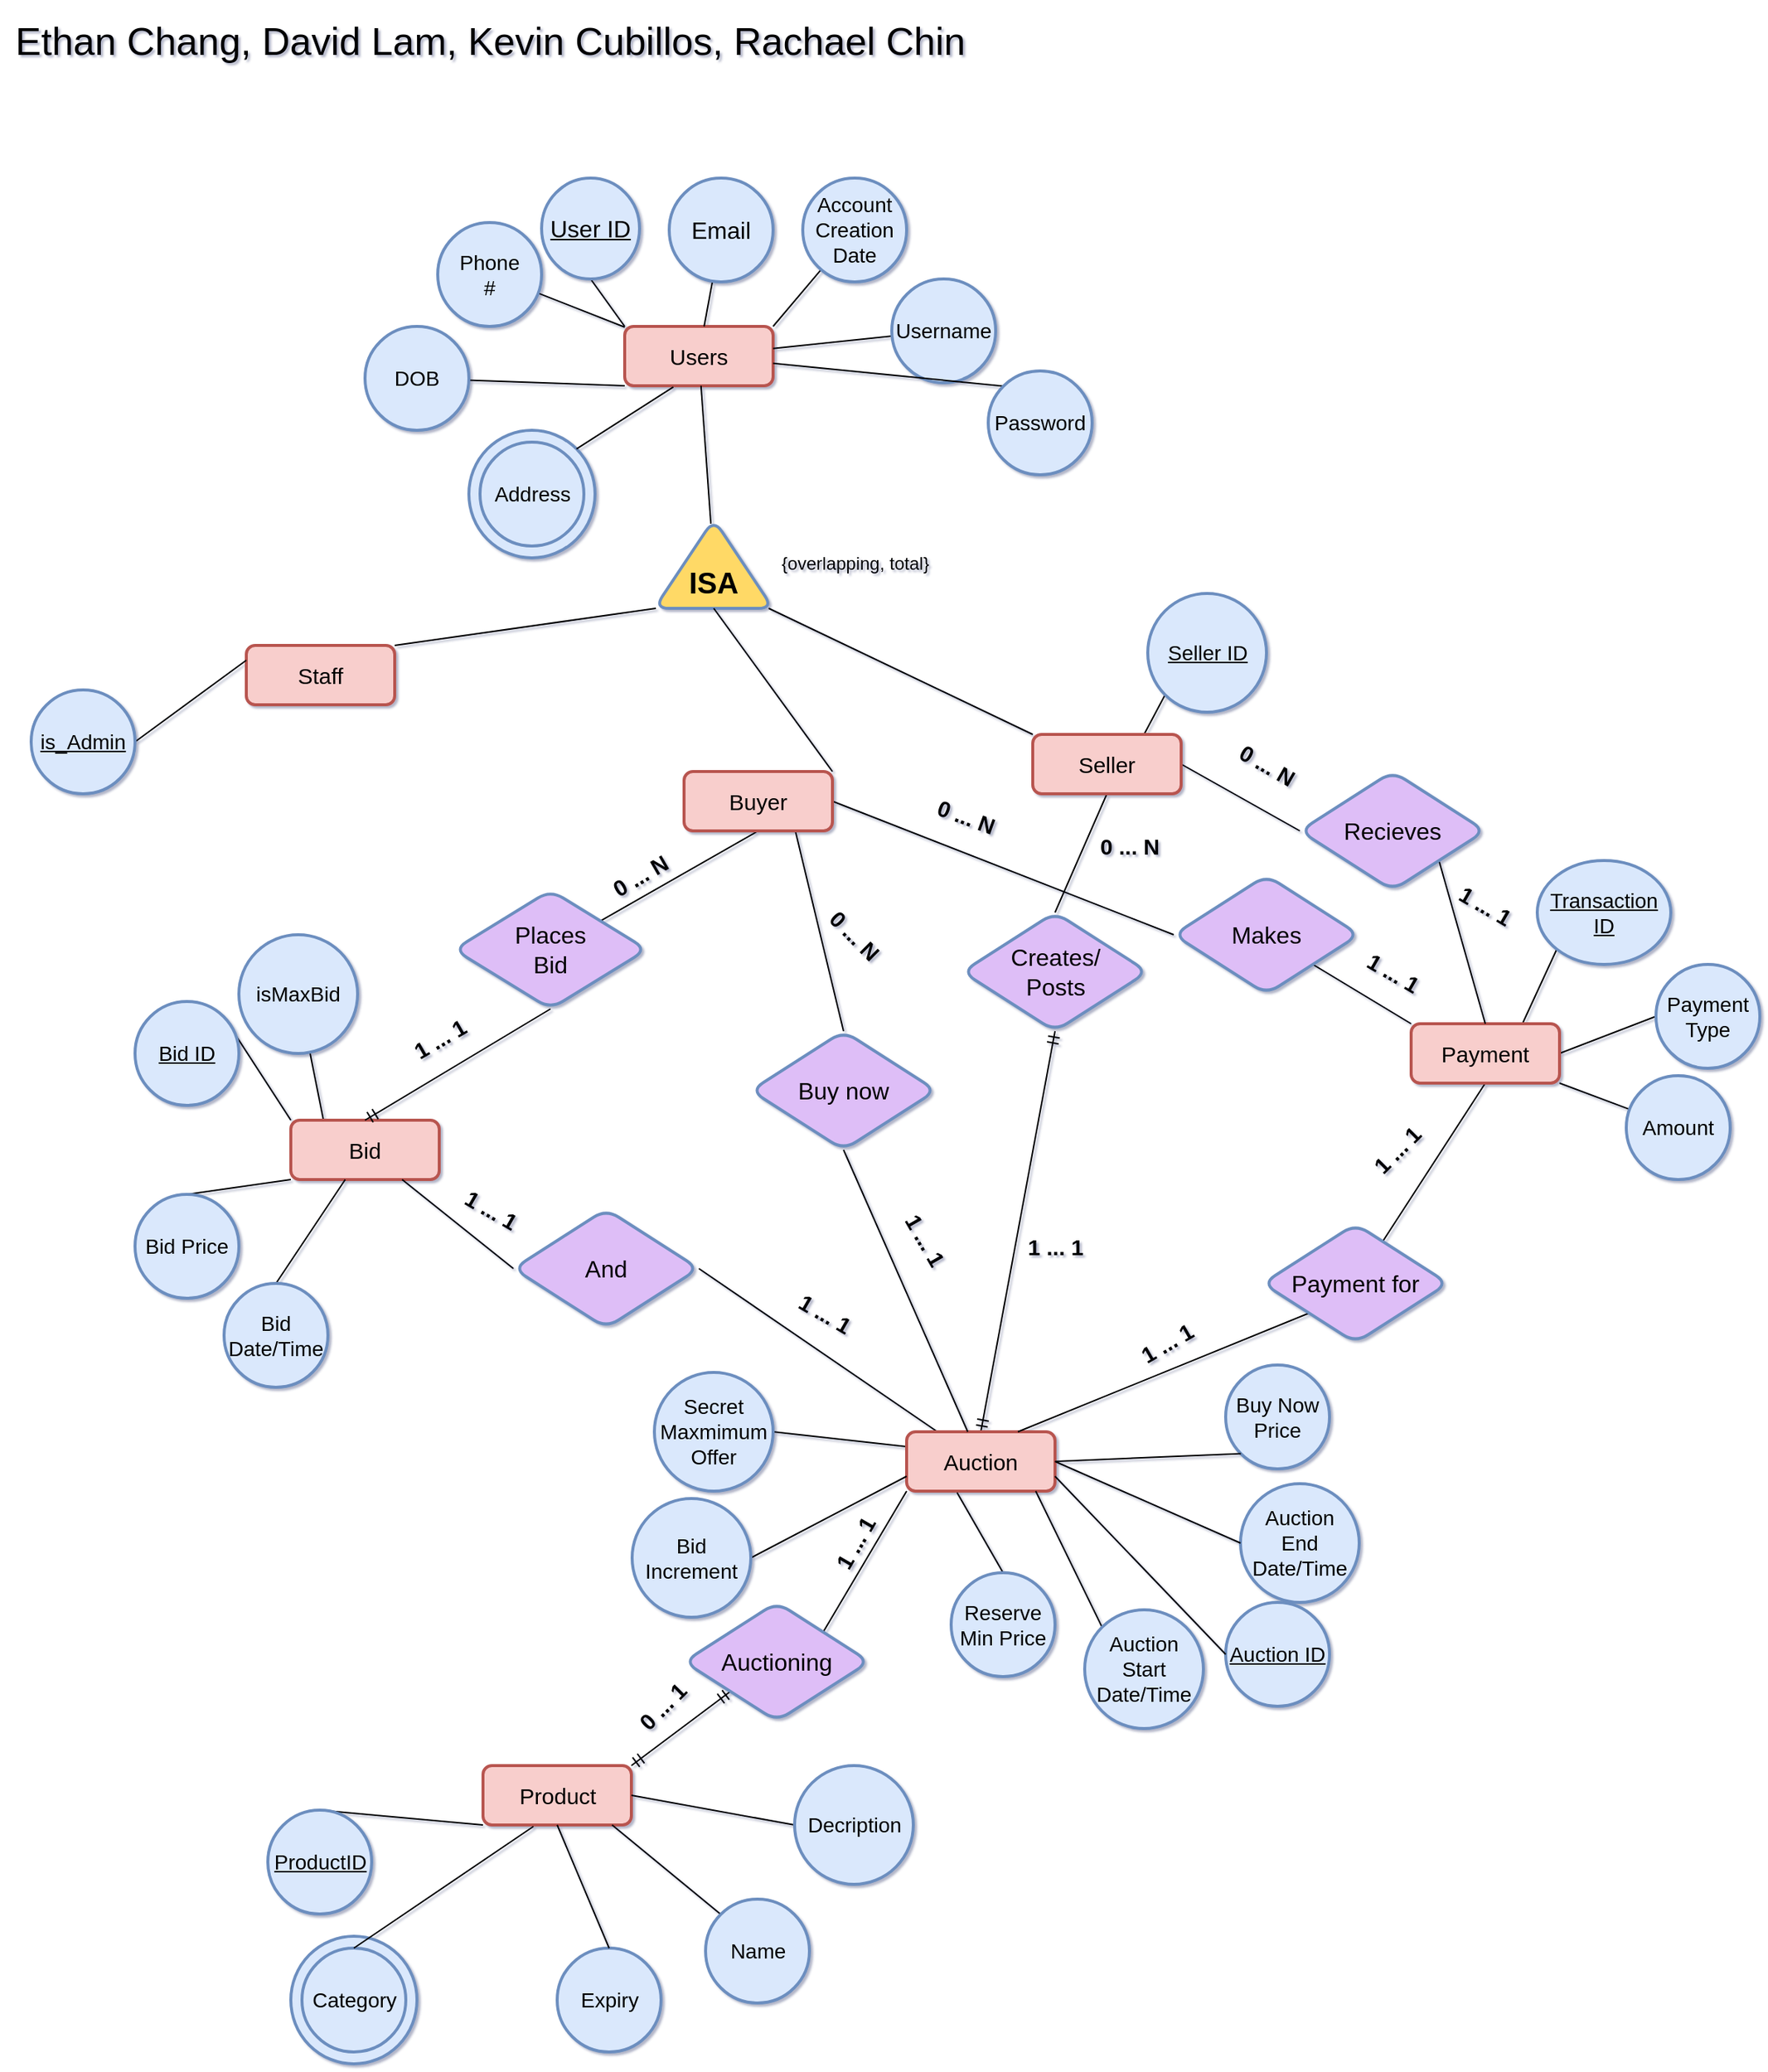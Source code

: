 <mxfile version="14.4.2" type="github" pages="3">
  <diagram name="Ebay" id="N3R0yRtl69pYPH-y9iuo">
    <mxGraphModel dx="3847" dy="4907" grid="1" gridSize="10" guides="1" tooltips="1" connect="1" arrows="1" fold="1" page="1" pageScale="1" pageWidth="1000" pageHeight="1000" background="#ffffff" math="0" shadow="1">
      <root>
        <mxCell id="ebvVTvDQEhlDr3C3y-I--0" />
        <mxCell id="ebvVTvDQEhlDr3C3y-I--1" parent="ebvVTvDQEhlDr3C3y-I--0" />
        <mxCell id="YTVG2GfnRO3AYg1TEgZi-3" value="Users" style="strokeWidth=2;whiteSpace=wrap;html=1;align=center;fontSize=15;fontFamily=Helvetica;strokeColor=#b85450;fillColor=#f8cecc;fontStyle=0;rounded=1;" parent="ebvVTvDQEhlDr3C3y-I--1" vertex="1">
          <mxGeometry x="460" y="-4680" width="100" height="40" as="geometry" />
        </mxCell>
        <mxCell id="YTVG2GfnRO3AYg1TEgZi-6" style="orthogonalLoop=1;jettySize=auto;html=1;exitX=0.5;exitY=1;exitDx=0;exitDy=0;entryX=0;entryY=0;entryDx=0;entryDy=0;fontSize=10;endArrow=none;endFill=0;" parent="ebvVTvDQEhlDr3C3y-I--1" source="YTVG2GfnRO3AYg1TEgZi-13" target="YTVG2GfnRO3AYg1TEgZi-3" edge="1">
          <mxGeometry relative="1" as="geometry">
            <mxPoint x="470" y="-4700" as="sourcePoint" />
          </mxGeometry>
        </mxCell>
        <mxCell id="YTVG2GfnRO3AYg1TEgZi-13" value="&lt;font style=&quot;font-size: 16px&quot;&gt;User ID&lt;/font&gt;" style="ellipse;whiteSpace=wrap;html=1;align=center;fontStyle=4;strokeColor=#6c8ebf;fillColor=#dae8fc;fontSize=10;strokeWidth=2;perimeterSpacing=0;shadow=0;rounded=1;" parent="ebvVTvDQEhlDr3C3y-I--1" vertex="1">
          <mxGeometry x="404" y="-4780" width="66" height="68" as="geometry" />
        </mxCell>
        <mxCell id="YTVG2GfnRO3AYg1TEgZi-18" value="" style="edgeStyle=none;orthogonalLoop=1;jettySize=auto;html=1;endArrow=none;endFill=0;fontSize=10;" parent="ebvVTvDQEhlDr3C3y-I--1" source="YTVG2GfnRO3AYg1TEgZi-14" target="YTVG2GfnRO3AYg1TEgZi-3" edge="1">
          <mxGeometry relative="1" as="geometry" />
        </mxCell>
        <mxCell id="YTVG2GfnRO3AYg1TEgZi-14" value="&lt;font style=&quot;font-size: 16px&quot;&gt;Email&lt;/font&gt;" style="ellipse;whiteSpace=wrap;html=1;strokeColor=#6c8ebf;fillColor=#dae8fc;fontSize=10;strokeWidth=2;perimeterSpacing=0;shadow=0;rounded=1;" parent="ebvVTvDQEhlDr3C3y-I--1" vertex="1">
          <mxGeometry x="490" y="-4780" width="70" height="70" as="geometry" />
        </mxCell>
        <mxCell id="YTVG2GfnRO3AYg1TEgZi-21" style="edgeStyle=none;orthogonalLoop=1;jettySize=auto;html=1;endArrow=none;endFill=0;fontSize=10;entryX=1;entryY=0;entryDx=0;entryDy=0;" parent="ebvVTvDQEhlDr3C3y-I--1" source="YTVG2GfnRO3AYg1TEgZi-15" target="YTVG2GfnRO3AYg1TEgZi-3" edge="1">
          <mxGeometry relative="1" as="geometry">
            <mxPoint x="564" y="-4669" as="targetPoint" />
          </mxGeometry>
        </mxCell>
        <mxCell id="YTVG2GfnRO3AYg1TEgZi-15" value="&lt;span style=&quot;font-size: 14px&quot;&gt;Account&lt;br&gt;Creation&lt;br&gt;Date&lt;br&gt;&lt;/span&gt;" style="ellipse;whiteSpace=wrap;html=1;strokeColor=#6c8ebf;fillColor=#dae8fc;fontSize=10;strokeWidth=2;rounded=1;" parent="ebvVTvDQEhlDr3C3y-I--1" vertex="1">
          <mxGeometry x="580" y="-4780" width="70" height="70" as="geometry" />
        </mxCell>
        <mxCell id="YTVG2GfnRO3AYg1TEgZi-19" value="" style="edgeStyle=none;orthogonalLoop=1;jettySize=auto;html=1;endArrow=none;endFill=0;fontSize=10;" parent="ebvVTvDQEhlDr3C3y-I--1" source="YTVG2GfnRO3AYg1TEgZi-17" target="YTVG2GfnRO3AYg1TEgZi-3" edge="1">
          <mxGeometry relative="1" as="geometry" />
        </mxCell>
        <mxCell id="YTVG2GfnRO3AYg1TEgZi-17" value="&lt;font style=&quot;font-size: 14px&quot;&gt;Username&lt;/font&gt;" style="ellipse;whiteSpace=wrap;html=1;strokeColor=#6c8ebf;fillColor=#dae8fc;fontSize=10;strokeWidth=2;rounded=1;" parent="ebvVTvDQEhlDr3C3y-I--1" vertex="1">
          <mxGeometry x="640" y="-4712" width="70" height="70" as="geometry" />
        </mxCell>
        <mxCell id="YTVG2GfnRO3AYg1TEgZi-23" value="" style="edgeStyle=none;orthogonalLoop=1;jettySize=auto;html=1;endArrow=none;endFill=0;fontSize=10;" parent="ebvVTvDQEhlDr3C3y-I--1" source="YTVG2GfnRO3AYg1TEgZi-22" target="YTVG2GfnRO3AYg1TEgZi-3" edge="1">
          <mxGeometry relative="1" as="geometry" />
        </mxCell>
        <mxCell id="YTVG2GfnRO3AYg1TEgZi-22" value="&lt;font style=&quot;font-size: 14px&quot;&gt;Phone&lt;br&gt;#&lt;br&gt;&lt;/font&gt;" style="ellipse;whiteSpace=wrap;html=1;strokeColor=#6c8ebf;fillColor=#dae8fc;fontSize=10;strokeWidth=2;perimeterSpacing=0;shadow=0;rounded=1;" parent="ebvVTvDQEhlDr3C3y-I--1" vertex="1">
          <mxGeometry x="334" y="-4750" width="70" height="70" as="geometry" />
        </mxCell>
        <mxCell id="YTVG2GfnRO3AYg1TEgZi-26" value="" style="edgeStyle=none;orthogonalLoop=1;jettySize=auto;html=1;endArrow=none;endFill=0;fontSize=10;entryX=0;entryY=1;entryDx=0;entryDy=0;" parent="ebvVTvDQEhlDr3C3y-I--1" source="YTVG2GfnRO3AYg1TEgZi-24" target="YTVG2GfnRO3AYg1TEgZi-3" edge="1">
          <mxGeometry relative="1" as="geometry">
            <mxPoint x="454" y="-4643" as="targetPoint" />
          </mxGeometry>
        </mxCell>
        <mxCell id="YTVG2GfnRO3AYg1TEgZi-24" value="&lt;font style=&quot;font-size: 14px&quot;&gt;DOB&lt;/font&gt;" style="ellipse;whiteSpace=wrap;html=1;strokeColor=#6c8ebf;fillColor=#dae8fc;fontSize=10;strokeWidth=2;rounded=1;" parent="ebvVTvDQEhlDr3C3y-I--1" vertex="1">
          <mxGeometry x="285" y="-4680" width="70" height="70" as="geometry" />
        </mxCell>
        <mxCell id="YTVG2GfnRO3AYg1TEgZi-30" value="" style="edgeStyle=none;orthogonalLoop=1;jettySize=auto;html=1;endArrow=none;endFill=0;fontSize=10;" parent="ebvVTvDQEhlDr3C3y-I--1" source="YTVG2GfnRO3AYg1TEgZi-28" target="YTVG2GfnRO3AYg1TEgZi-3" edge="1">
          <mxGeometry relative="1" as="geometry" />
        </mxCell>
        <mxCell id="YTVG2GfnRO3AYg1TEgZi-28" value="&lt;b&gt;&lt;font style=&quot;font-size: 20px&quot;&gt;&lt;br&gt;ISA&lt;/font&gt;&lt;/b&gt;" style="triangle;whiteSpace=wrap;html=1;strokeColor=#6c8ebf;fontSize=10;direction=north;fillColor=#FFD966;strokeWidth=2;rounded=1;" parent="ebvVTvDQEhlDr3C3y-I--1" vertex="1">
          <mxGeometry x="480" y="-4550" width="80" height="60" as="geometry" />
        </mxCell>
        <mxCell id="YTVG2GfnRO3AYg1TEgZi-33" style="edgeStyle=none;orthogonalLoop=1;jettySize=auto;html=1;exitX=1;exitY=0;exitDx=0;exitDy=0;entryX=0;entryY=0.5;entryDx=0;entryDy=0;endArrow=none;endFill=0;fontSize=10;" parent="ebvVTvDQEhlDr3C3y-I--1" source="YTVG2GfnRO3AYg1TEgZi-31" target="YTVG2GfnRO3AYg1TEgZi-28" edge="1">
          <mxGeometry relative="1" as="geometry" />
        </mxCell>
        <mxCell id="ylnEmxaxOQNy4dpgVC_u-2" style="edgeStyle=none;orthogonalLoop=1;jettySize=auto;html=1;exitX=0.5;exitY=1;exitDx=0;exitDy=0;endArrow=none;endFill=0;fontSize=10;" parent="ebvVTvDQEhlDr3C3y-I--1" source="YTVG2GfnRO3AYg1TEgZi-31" target="ylnEmxaxOQNy4dpgVC_u-0" edge="1">
          <mxGeometry relative="1" as="geometry" />
        </mxCell>
        <mxCell id="64" style="edgeStyle=none;orthogonalLoop=1;jettySize=auto;html=1;exitX=0.75;exitY=1;exitDx=0;exitDy=0;entryX=0.5;entryY=0;entryDx=0;entryDy=0;endArrow=none;endFill=0;strokeColor=#000000;fillColor=#FFE45E;fontColor=#5AA9E6;" parent="ebvVTvDQEhlDr3C3y-I--1" source="YTVG2GfnRO3AYg1TEgZi-31" target="63" edge="1">
          <mxGeometry relative="1" as="geometry" />
        </mxCell>
        <mxCell id="86" style="edgeStyle=none;orthogonalLoop=1;jettySize=auto;html=1;exitX=1;exitY=0.5;exitDx=0;exitDy=0;entryX=0;entryY=0.5;entryDx=0;entryDy=0;endArrow=none;endFill=0;" parent="ebvVTvDQEhlDr3C3y-I--1" source="YTVG2GfnRO3AYg1TEgZi-31" target="80" edge="1">
          <mxGeometry relative="1" as="geometry" />
        </mxCell>
        <mxCell id="YTVG2GfnRO3AYg1TEgZi-31" value="Buyer" style="strokeWidth=2;whiteSpace=wrap;html=1;align=center;fontSize=15;fontFamily=Helvetica;strokeColor=#b85450;fillColor=#f8cecc;fontStyle=0;rounded=1;" parent="ebvVTvDQEhlDr3C3y-I--1" vertex="1">
          <mxGeometry x="500" y="-4380" width="100" height="40" as="geometry" />
        </mxCell>
        <mxCell id="YTVG2GfnRO3AYg1TEgZi-34" style="edgeStyle=none;orthogonalLoop=1;jettySize=auto;html=1;exitX=0;exitY=0;exitDx=0;exitDy=0;entryX=0;entryY=0.963;entryDx=0;entryDy=0;entryPerimeter=0;endArrow=none;endFill=0;fontSize=10;" parent="ebvVTvDQEhlDr3C3y-I--1" source="YTVG2GfnRO3AYg1TEgZi-32" target="YTVG2GfnRO3AYg1TEgZi-28" edge="1">
          <mxGeometry relative="1" as="geometry" />
        </mxCell>
        <mxCell id="21" style="edgeStyle=none;orthogonalLoop=1;jettySize=auto;html=1;exitX=0.5;exitY=1;exitDx=0;exitDy=0;entryX=0.5;entryY=0;entryDx=0;entryDy=0;endArrow=none;endFill=0;" parent="ebvVTvDQEhlDr3C3y-I--1" source="YTVG2GfnRO3AYg1TEgZi-32" target="ylnEmxaxOQNy4dpgVC_u-4" edge="1">
          <mxGeometry relative="1" as="geometry" />
        </mxCell>
        <mxCell id="34" style="edgeStyle=none;orthogonalLoop=1;jettySize=auto;html=1;exitX=0.75;exitY=0;exitDx=0;exitDy=0;entryX=0;entryY=1;entryDx=0;entryDy=0;endArrow=none;endFill=0;" parent="ebvVTvDQEhlDr3C3y-I--1" source="YTVG2GfnRO3AYg1TEgZi-32" target="32" edge="1">
          <mxGeometry relative="1" as="geometry" />
        </mxCell>
        <mxCell id="83" style="edgeStyle=none;orthogonalLoop=1;jettySize=auto;html=1;exitX=1;exitY=0.5;exitDx=0;exitDy=0;entryX=0;entryY=0.5;entryDx=0;entryDy=0;endArrow=none;endFill=0;" parent="ebvVTvDQEhlDr3C3y-I--1" source="YTVG2GfnRO3AYg1TEgZi-32" target="81" edge="1">
          <mxGeometry relative="1" as="geometry" />
        </mxCell>
        <mxCell id="YTVG2GfnRO3AYg1TEgZi-32" value="Seller" style="strokeWidth=2;whiteSpace=wrap;html=1;align=center;fontSize=15;fontFamily=Helvetica;strokeColor=#b85450;fillColor=#f8cecc;fontStyle=0;rounded=1;" parent="ebvVTvDQEhlDr3C3y-I--1" vertex="1">
          <mxGeometry x="735" y="-4405" width="100" height="40" as="geometry" />
        </mxCell>
        <mxCell id="ylnEmxaxOQNy4dpgVC_u-0" value="&lt;font style=&quot;font-size: 16px&quot;&gt;Places&lt;br&gt;Bid&lt;br&gt;&lt;/font&gt;" style="rhombus;whiteSpace=wrap;html=1;strokeColor=#6c8ebf;fontSize=10;fillColor=#DEBEF7;strokeWidth=2;rounded=1;" parent="ebvVTvDQEhlDr3C3y-I--1" vertex="1">
          <mxGeometry x="345" y="-4300" width="130" height="80" as="geometry" />
        </mxCell>
        <mxCell id="113" style="edgeStyle=none;orthogonalLoop=1;jettySize=auto;html=1;exitX=0.25;exitY=0.375;exitDx=0;exitDy=0;endArrow=none;endFill=0;strokeColor=#000000;fillColor=#FFE45E;fontColor=#5AA9E6;exitPerimeter=0;" parent="ebvVTvDQEhlDr3C3y-I--1" source="ylnEmxaxOQNy4dpgVC_u-1" target="112" edge="1">
          <mxGeometry relative="1" as="geometry" />
        </mxCell>
        <mxCell id="ylnEmxaxOQNy4dpgVC_u-1" value="Bid" style="strokeWidth=2;whiteSpace=wrap;html=1;align=center;fontSize=15;fontFamily=Helvetica;strokeColor=#b85450;fillColor=#f8cecc;fontStyle=0;rounded=1;" parent="ebvVTvDQEhlDr3C3y-I--1" vertex="1">
          <mxGeometry x="235" y="-4145" width="100" height="40" as="geometry" />
        </mxCell>
        <mxCell id="ylnEmxaxOQNy4dpgVC_u-4" value="&lt;font style=&quot;font-size: 16px&quot;&gt;Creates/&lt;br&gt;Posts&lt;br&gt;&lt;/font&gt;" style="rhombus;whiteSpace=wrap;html=1;strokeColor=#6c8ebf;fontSize=10;fillColor=#DEBEF7;strokeWidth=2;rounded=1;" parent="ebvVTvDQEhlDr3C3y-I--1" vertex="1">
          <mxGeometry x="687.5" y="-4285" width="125" height="80" as="geometry" />
        </mxCell>
        <mxCell id="ylnEmxaxOQNy4dpgVC_u-27" style="edgeStyle=none;orthogonalLoop=1;jettySize=auto;html=1;exitX=1;exitY=0;exitDx=0;exitDy=0;entryX=0;entryY=0;entryDx=0;entryDy=0;endArrow=none;endFill=0;fontSize=10;" parent="ebvVTvDQEhlDr3C3y-I--1" source="ylnEmxaxOQNy4dpgVC_u-21" target="ylnEmxaxOQNy4dpgVC_u-1" edge="1">
          <mxGeometry relative="1" as="geometry" />
        </mxCell>
        <mxCell id="ylnEmxaxOQNy4dpgVC_u-21" value="&lt;font style=&quot;font-size: 14px&quot;&gt;&lt;u&gt;Bid ID&lt;/u&gt;&lt;/font&gt;" style="ellipse;whiteSpace=wrap;html=1;strokeColor=#6c8ebf;fillColor=#dae8fc;fontSize=10;strokeWidth=2;rounded=1;" parent="ebvVTvDQEhlDr3C3y-I--1" vertex="1">
          <mxGeometry x="130" y="-4225" width="70" height="70" as="geometry" />
        </mxCell>
        <mxCell id="ylnEmxaxOQNy4dpgVC_u-29" style="edgeStyle=none;orthogonalLoop=1;jettySize=auto;html=1;exitX=0.5;exitY=0;exitDx=0;exitDy=0;entryX=0;entryY=1;entryDx=0;entryDy=0;endArrow=none;endFill=0;fontSize=10;" parent="ebvVTvDQEhlDr3C3y-I--1" source="ylnEmxaxOQNy4dpgVC_u-22" target="ylnEmxaxOQNy4dpgVC_u-1" edge="1">
          <mxGeometry relative="1" as="geometry" />
        </mxCell>
        <mxCell id="ylnEmxaxOQNy4dpgVC_u-22" value="&lt;font style=&quot;font-size: 14px&quot;&gt;Bid Price&lt;/font&gt;" style="ellipse;whiteSpace=wrap;html=1;strokeColor=#6c8ebf;fillColor=#dae8fc;fontSize=10;strokeWidth=2;rounded=1;" parent="ebvVTvDQEhlDr3C3y-I--1" vertex="1">
          <mxGeometry x="130" y="-4095" width="70" height="70" as="geometry" />
        </mxCell>
        <mxCell id="ylnEmxaxOQNy4dpgVC_u-28" style="edgeStyle=none;orthogonalLoop=1;jettySize=auto;html=1;exitX=0.5;exitY=0;exitDx=0;exitDy=0;endArrow=none;endFill=0;fontSize=10;" parent="ebvVTvDQEhlDr3C3y-I--1" source="ylnEmxaxOQNy4dpgVC_u-23" target="ylnEmxaxOQNy4dpgVC_u-1" edge="1">
          <mxGeometry relative="1" as="geometry" />
        </mxCell>
        <mxCell id="ylnEmxaxOQNy4dpgVC_u-23" value="&lt;font style=&quot;font-size: 14px&quot;&gt;Bid&lt;br&gt;Date/Time&lt;br&gt;&lt;/font&gt;" style="ellipse;whiteSpace=wrap;html=1;strokeColor=#6c8ebf;fillColor=#dae8fc;fontSize=10;strokeWidth=2;rounded=1;" parent="ebvVTvDQEhlDr3C3y-I--1" vertex="1">
          <mxGeometry x="190" y="-4035" width="70" height="70" as="geometry" />
        </mxCell>
        <mxCell id="ylnEmxaxOQNy4dpgVC_u-26" style="edgeStyle=none;orthogonalLoop=1;jettySize=auto;html=1;exitX=0;exitY=0;exitDx=0;exitDy=0;endArrow=none;endFill=0;fontSize=10;" parent="ebvVTvDQEhlDr3C3y-I--1" source="ylnEmxaxOQNy4dpgVC_u-24" target="YTVG2GfnRO3AYg1TEgZi-3" edge="1">
          <mxGeometry relative="1" as="geometry" />
        </mxCell>
        <mxCell id="ylnEmxaxOQNy4dpgVC_u-24" value="&lt;font style=&quot;font-size: 14px&quot;&gt;Password&lt;/font&gt;" style="ellipse;whiteSpace=wrap;html=1;strokeColor=#6c8ebf;fillColor=#dae8fc;fontSize=10;strokeWidth=2;rounded=1;" parent="ebvVTvDQEhlDr3C3y-I--1" vertex="1">
          <mxGeometry x="705" y="-4650" width="70" height="70" as="geometry" />
        </mxCell>
        <mxCell id="ylnEmxaxOQNy4dpgVC_u-38" value="" style="fontSize=12;html=1;endArrow=none;startArrow=ERmandOne;exitX=0.5;exitY=0;exitDx=0;exitDy=0;entryX=0.5;entryY=1;entryDx=0;entryDy=0;endFill=0;" parent="ebvVTvDQEhlDr3C3y-I--1" source="ylnEmxaxOQNy4dpgVC_u-1" target="ylnEmxaxOQNy4dpgVC_u-0" edge="1">
          <mxGeometry width="100" height="100" relative="1" as="geometry">
            <mxPoint x="350" y="-4105" as="sourcePoint" />
            <mxPoint x="450" y="-4205" as="targetPoint" />
          </mxGeometry>
        </mxCell>
        <mxCell id="ylnEmxaxOQNy4dpgVC_u-39" value="" style="fontSize=12;html=1;endArrow=ERmandOne;startArrow=ERmandOne;entryX=0.5;entryY=1;entryDx=0;entryDy=0;exitX=0.5;exitY=0;exitDx=0;exitDy=0;" parent="ebvVTvDQEhlDr3C3y-I--1" source="ylnEmxaxOQNy4dpgVC_u-7" target="ylnEmxaxOQNy4dpgVC_u-4" edge="1">
          <mxGeometry width="100" height="100" relative="1" as="geometry">
            <mxPoint x="1120" y="-4000" as="sourcePoint" />
            <mxPoint x="1215" y="-4090" as="targetPoint" />
          </mxGeometry>
        </mxCell>
        <mxCell id="48" style="edgeStyle=none;orthogonalLoop=1;jettySize=auto;html=1;exitX=1;exitY=0.5;exitDx=0;exitDy=0;entryX=0;entryY=0.25;entryDx=0;entryDy=0;endArrow=none;endFill=0;" parent="ebvVTvDQEhlDr3C3y-I--1" source="G7zGfi4XQLMXJdrA0Zwe-1" target="ylnEmxaxOQNy4dpgVC_u-7" edge="1">
          <mxGeometry relative="1" as="geometry" />
        </mxCell>
        <mxCell id="G7zGfi4XQLMXJdrA0Zwe-1" value="&lt;span style=&quot;font-size: 14px&quot;&gt;Secret Maxmimum Offer&lt;br&gt;&lt;/span&gt;" style="ellipse;whiteSpace=wrap;html=1;strokeColor=#6c8ebf;fillColor=#dae8fc;fontSize=10;strokeWidth=2;rounded=1;" parent="ebvVTvDQEhlDr3C3y-I--1" vertex="1">
          <mxGeometry x="480" y="-3975" width="80" height="80" as="geometry" />
        </mxCell>
        <mxCell id="8" style="orthogonalLoop=1;jettySize=auto;html=1;exitX=1;exitY=0;exitDx=0;exitDy=0;entryX=0;entryY=0.013;entryDx=0;entryDy=0;entryPerimeter=0;endArrow=none;endFill=0;" parent="ebvVTvDQEhlDr3C3y-I--1" source="7" target="YTVG2GfnRO3AYg1TEgZi-28" edge="1">
          <mxGeometry relative="1" as="geometry" />
        </mxCell>
        <mxCell id="7" value="Staff" style="strokeWidth=2;whiteSpace=wrap;html=1;align=center;fontSize=15;fontFamily=Helvetica;strokeColor=#b85450;fillColor=#f8cecc;fontStyle=0;rounded=1;" parent="ebvVTvDQEhlDr3C3y-I--1" vertex="1">
          <mxGeometry x="205" y="-4465" width="100" height="40" as="geometry" />
        </mxCell>
        <mxCell id="14" style="orthogonalLoop=1;jettySize=auto;html=1;exitX=1;exitY=0.5;exitDx=0;exitDy=0;entryX=0;entryY=0.25;entryDx=0;entryDy=0;endFill=0;endArrow=none;" parent="ebvVTvDQEhlDr3C3y-I--1" source="9" target="7" edge="1">
          <mxGeometry relative="1" as="geometry" />
        </mxCell>
        <mxCell id="9" value="&lt;font style=&quot;font-size: 14px&quot;&gt;&lt;u&gt;is_Admin&lt;/u&gt;&lt;/font&gt;" style="ellipse;whiteSpace=wrap;html=1;strokeColor=#6c8ebf;fillColor=#dae8fc;fontSize=10;strokeWidth=2;rounded=1;" parent="ebvVTvDQEhlDr3C3y-I--1" vertex="1">
          <mxGeometry x="60" y="-4435" width="70" height="70" as="geometry" />
        </mxCell>
        <mxCell id="32" value="&lt;span style=&quot;font-size: 14px&quot;&gt;&lt;u&gt;Seller ID&lt;/u&gt;&lt;br&gt;&lt;/span&gt;" style="ellipse;whiteSpace=wrap;html=1;strokeColor=#6c8ebf;fillColor=#dae8fc;fontSize=10;strokeWidth=2;rounded=1;" parent="ebvVTvDQEhlDr3C3y-I--1" vertex="1">
          <mxGeometry x="812.5" y="-4500" width="80" height="80" as="geometry" />
        </mxCell>
        <mxCell id="43" style="edgeStyle=none;orthogonalLoop=1;jettySize=auto;html=1;exitX=0;exitY=0.5;exitDx=0;exitDy=0;endArrow=none;endFill=0;" parent="ebvVTvDQEhlDr3C3y-I--1" edge="1">
          <mxGeometry relative="1" as="geometry">
            <mxPoint x="420" y="-4020" as="sourcePoint" />
            <mxPoint x="420" y="-4020" as="targetPoint" />
          </mxGeometry>
        </mxCell>
        <mxCell id="55" style="edgeStyle=none;orthogonalLoop=1;jettySize=auto;html=1;exitX=0;exitY=1;exitDx=0;exitDy=0;entryX=1;entryY=0;entryDx=0;entryDy=0;endArrow=ERmandOne;strokeColor=#000000;fontColor=#000000;fontSize=12;startArrow=ERmandOne;" parent="ebvVTvDQEhlDr3C3y-I--1" source="53" target="23" edge="1">
          <mxGeometry relative="1" as="geometry" />
        </mxCell>
        <mxCell id="121" style="edgeStyle=none;rounded=0;orthogonalLoop=1;jettySize=auto;html=1;exitX=1;exitY=0;exitDx=0;exitDy=0;entryX=0;entryY=1;entryDx=0;entryDy=0;endArrow=none;endFill=0;" parent="ebvVTvDQEhlDr3C3y-I--1" source="53" target="ylnEmxaxOQNy4dpgVC_u-7" edge="1">
          <mxGeometry relative="1" as="geometry" />
        </mxCell>
        <mxCell id="53" value="&lt;font style=&quot;font-size: 16px&quot;&gt;Auctioning&lt;br&gt;&lt;/font&gt;" style="rhombus;whiteSpace=wrap;html=1;strokeColor=#6c8ebf;fontSize=10;fillColor=#DEBEF7;strokeWidth=2;rounded=1;" parent="ebvVTvDQEhlDr3C3y-I--1" vertex="1">
          <mxGeometry x="500" y="-3820" width="125" height="80" as="geometry" />
        </mxCell>
        <mxCell id="57" style="edgeStyle=none;orthogonalLoop=1;jettySize=auto;html=1;exitX=1;exitY=0.5;exitDx=0;exitDy=0;endArrow=none;endFill=0;strokeColor=#000000;fillColor=#FFE45E;fontColor=#5AA9E6;" parent="ebvVTvDQEhlDr3C3y-I--1" source="56" target="ylnEmxaxOQNy4dpgVC_u-7" edge="1">
          <mxGeometry relative="1" as="geometry" />
        </mxCell>
        <mxCell id="58" style="edgeStyle=none;orthogonalLoop=1;jettySize=auto;html=1;exitX=0;exitY=0.5;exitDx=0;exitDy=0;endArrow=none;endFill=0;strokeColor=#000000;fillColor=#FFE45E;fontColor=#5AA9E6;" parent="ebvVTvDQEhlDr3C3y-I--1" source="56" target="ylnEmxaxOQNy4dpgVC_u-1" edge="1">
          <mxGeometry relative="1" as="geometry" />
        </mxCell>
        <mxCell id="56" value="&lt;font style=&quot;font-size: 16px&quot;&gt;And&lt;br&gt;&lt;/font&gt;" style="rhombus;whiteSpace=wrap;html=1;strokeColor=#6c8ebf;fontSize=10;fillColor=#DEBEF7;strokeWidth=2;rounded=1;" parent="ebvVTvDQEhlDr3C3y-I--1" vertex="1">
          <mxGeometry x="385" y="-4085" width="125" height="80" as="geometry" />
        </mxCell>
        <mxCell id="60" value="" style="group;rounded=1;" parent="ebvVTvDQEhlDr3C3y-I--1" connectable="0" vertex="1">
          <mxGeometry x="650" y="-4005" width="305" height="255" as="geometry" />
        </mxCell>
        <mxCell id="ylnEmxaxOQNy4dpgVC_u-7" value="Auction" style="strokeWidth=2;whiteSpace=wrap;html=1;align=center;fontSize=15;fontFamily=Helvetica;strokeColor=#b85450;fillColor=#f8cecc;fontStyle=0;rounded=1;" parent="60" vertex="1">
          <mxGeometry y="70" width="100" height="40" as="geometry" />
        </mxCell>
        <mxCell id="ylnEmxaxOQNy4dpgVC_u-19" style="edgeStyle=none;orthogonalLoop=1;jettySize=auto;html=1;exitX=0;exitY=0;exitDx=0;exitDy=0;entryX=0.87;entryY=1;entryDx=0;entryDy=0;entryPerimeter=0;endArrow=none;endFill=0;fontSize=10;" parent="60" source="ylnEmxaxOQNy4dpgVC_u-11" target="ylnEmxaxOQNy4dpgVC_u-7" edge="1">
          <mxGeometry relative="1" as="geometry" />
        </mxCell>
        <mxCell id="ylnEmxaxOQNy4dpgVC_u-11" value="&lt;span style=&quot;font-size: 14px&quot;&gt;Auction&lt;br&gt;Start&lt;br&gt;Date/Time&lt;br&gt;&lt;/span&gt;" style="ellipse;whiteSpace=wrap;html=1;strokeColor=#6c8ebf;fillColor=#dae8fc;fontSize=10;strokeWidth=2;rounded=1;" parent="60" vertex="1">
          <mxGeometry x="120" y="190" width="80" height="80" as="geometry" />
        </mxCell>
        <mxCell id="ylnEmxaxOQNy4dpgVC_u-18" style="edgeStyle=none;orthogonalLoop=1;jettySize=auto;html=1;exitX=0.5;exitY=0;exitDx=0;exitDy=0;entryX=0.34;entryY=1.025;entryDx=0;entryDy=0;entryPerimeter=0;endArrow=none;endFill=0;fontSize=10;" parent="60" source="ylnEmxaxOQNy4dpgVC_u-16" target="ylnEmxaxOQNy4dpgVC_u-7" edge="1">
          <mxGeometry relative="1" as="geometry" />
        </mxCell>
        <mxCell id="ylnEmxaxOQNy4dpgVC_u-16" value="&lt;font style=&quot;font-size: 14px&quot;&gt;Reserve&lt;br&gt;Min Price&lt;br&gt;&lt;/font&gt;" style="ellipse;whiteSpace=wrap;html=1;strokeColor=#6c8ebf;fillColor=#dae8fc;fontSize=10;strokeWidth=2;rounded=1;" parent="60" vertex="1">
          <mxGeometry x="30" y="165" width="70" height="70" as="geometry" />
        </mxCell>
        <mxCell id="77" value="&lt;span style=&quot;font-size: 14px&quot;&gt;Buy Now Price&lt;/span&gt;" style="ellipse;whiteSpace=wrap;html=1;strokeColor=#6c8ebf;fillColor=#dae8fc;fontSize=10;strokeWidth=2;rounded=1;" parent="60" vertex="1">
          <mxGeometry x="215" y="25" width="70" height="70" as="geometry" />
        </mxCell>
        <mxCell id="90" style="edgeStyle=none;orthogonalLoop=1;jettySize=auto;html=1;exitX=1;exitY=0.5;exitDx=0;exitDy=0;entryX=0;entryY=1;entryDx=0;entryDy=0;endArrow=none;endFill=0;" parent="60" source="ylnEmxaxOQNy4dpgVC_u-7" target="77" edge="1">
          <mxGeometry relative="1" as="geometry" />
        </mxCell>
        <mxCell id="ylnEmxaxOQNy4dpgVC_u-9" value="&lt;u style=&quot;font-size: 14px&quot;&gt;Auction ID&lt;/u&gt;" style="ellipse;whiteSpace=wrap;html=1;strokeColor=#6c8ebf;fillColor=#dae8fc;fontSize=10;strokeWidth=2;rounded=1;" parent="60" vertex="1">
          <mxGeometry x="215" y="185" width="70" height="70" as="geometry" />
        </mxCell>
        <mxCell id="59" style="edgeStyle=none;orthogonalLoop=1;jettySize=auto;html=1;exitX=1;exitY=0.75;exitDx=0;exitDy=0;entryX=0;entryY=0.5;entryDx=0;entryDy=0;endArrow=none;endFill=0;" parent="60" source="ylnEmxaxOQNy4dpgVC_u-7" target="ylnEmxaxOQNy4dpgVC_u-9" edge="1">
          <mxGeometry relative="1" as="geometry" />
        </mxCell>
        <mxCell id="ylnEmxaxOQNy4dpgVC_u-15" value="&lt;span style=&quot;font-size: 14px&quot;&gt;Auction&lt;br&gt;End&lt;br&gt;Date/Time&lt;br&gt;&lt;/span&gt;" style="ellipse;whiteSpace=wrap;html=1;strokeColor=#6c8ebf;fillColor=#dae8fc;fontSize=10;strokeWidth=2;rounded=1;" parent="60" vertex="1">
          <mxGeometry x="225" y="105" width="80" height="80" as="geometry" />
        </mxCell>
        <mxCell id="ylnEmxaxOQNy4dpgVC_u-20" style="edgeStyle=none;orthogonalLoop=1;jettySize=auto;html=1;exitX=0;exitY=0.5;exitDx=0;exitDy=0;entryX=1;entryY=0.5;entryDx=0;entryDy=0;endArrow=none;endFill=0;fontSize=10;" parent="60" source="ylnEmxaxOQNy4dpgVC_u-15" target="ylnEmxaxOQNy4dpgVC_u-7" edge="1">
          <mxGeometry relative="1" as="geometry" />
        </mxCell>
        <mxCell id="168" value="&lt;font style=&quot;font-size: 15px&quot;&gt;&lt;b&gt;1 ... 1&lt;/b&gt;&lt;/font&gt;" style="text;html=1;align=center;verticalAlign=middle;resizable=0;points=[];autosize=1;rotation=-30;" parent="60" vertex="1">
          <mxGeometry x="150" width="50" height="20" as="geometry" />
        </mxCell>
        <mxCell id="61" value="" style="group;rounded=1;" parent="ebvVTvDQEhlDr3C3y-I--1" vertex="1" connectable="0">
          <mxGeometry x="219.5" y="-3710" width="435" height="201" as="geometry" />
        </mxCell>
        <mxCell id="23" value="Product" style="strokeWidth=2;whiteSpace=wrap;html=1;align=center;fontSize=15;fontFamily=Helvetica;strokeColor=#b85450;fillColor=#f8cecc;fontStyle=0;rounded=1;" parent="61" vertex="1">
          <mxGeometry x="145" width="100" height="40" as="geometry" />
        </mxCell>
        <mxCell id="24" style="edgeStyle=none;orthogonalLoop=1;jettySize=auto;html=1;exitX=0.5;exitY=0;exitDx=0;exitDy=0;entryX=0;entryY=1;entryDx=0;entryDy=0;endArrow=none;endFill=0;fontSize=10;" parent="61" source="25" target="23" edge="1">
          <mxGeometry relative="1" as="geometry" />
        </mxCell>
        <mxCell id="25" value="&lt;font style=&quot;font-size: 14px&quot;&gt;&lt;u&gt;ProductID&lt;/u&gt;&lt;/font&gt;" style="ellipse;whiteSpace=wrap;html=1;strokeColor=#6c8ebf;fillColor=#dae8fc;fontSize=10;strokeWidth=2;rounded=1;" parent="61" vertex="1">
          <mxGeometry y="30" width="70" height="70" as="geometry" />
        </mxCell>
        <mxCell id="26" style="edgeStyle=none;orthogonalLoop=1;jettySize=auto;html=1;exitX=0;exitY=0;exitDx=0;exitDy=0;entryX=0.87;entryY=1;entryDx=0;entryDy=0;entryPerimeter=0;endArrow=none;endFill=0;fontSize=10;" parent="61" source="35" target="23" edge="1">
          <mxGeometry relative="1" as="geometry">
            <mxPoint x="286.716" y="116.716" as="sourcePoint" />
          </mxGeometry>
        </mxCell>
        <mxCell id="28" style="edgeStyle=none;orthogonalLoop=1;jettySize=auto;html=1;exitX=0;exitY=0.5;exitDx=0;exitDy=0;entryX=1;entryY=0.5;entryDx=0;entryDy=0;endArrow=none;endFill=0;fontSize=10;" parent="61" source="29" target="23" edge="1">
          <mxGeometry relative="1" as="geometry" />
        </mxCell>
        <mxCell id="29" value="&lt;span style=&quot;font-size: 14px&quot;&gt;Decription&lt;br&gt;&lt;/span&gt;" style="ellipse;whiteSpace=wrap;html=1;strokeColor=#6c8ebf;fillColor=#dae8fc;fontSize=10;strokeWidth=2;rounded=1;" parent="61" vertex="1">
          <mxGeometry x="355" width="80" height="80" as="geometry" />
        </mxCell>
        <mxCell id="35" value="&lt;font style=&quot;font-size: 14px&quot;&gt;Name&lt;br&gt;&lt;/font&gt;" style="ellipse;whiteSpace=wrap;html=1;strokeColor=#6c8ebf;fillColor=#dae8fc;fontSize=10;strokeWidth=2;rounded=1;" parent="61" vertex="1">
          <mxGeometry x="295" y="90" width="70" height="70" as="geometry" />
        </mxCell>
        <mxCell id="51" value="&lt;font style=&quot;font-size: 14px&quot;&gt;Expiry&lt;br&gt;&lt;/font&gt;" style="ellipse;whiteSpace=wrap;html=1;strokeColor=#6c8ebf;fillColor=#dae8fc;fontSize=10;strokeWidth=2;rounded=1;" parent="61" vertex="1">
          <mxGeometry x="195" y="123" width="70" height="70" as="geometry" />
        </mxCell>
        <mxCell id="52" style="edgeStyle=none;orthogonalLoop=1;jettySize=auto;html=1;exitX=0.5;exitY=1;exitDx=0;exitDy=0;entryX=0.5;entryY=0;entryDx=0;entryDy=0;endArrow=none;endFill=0;strokeColor=#000000;fillColor=#FFE45E;fontColor=#5AA9E6;" parent="61" source="23" target="51" edge="1">
          <mxGeometry relative="1" as="geometry" />
        </mxCell>
        <mxCell id="36" value="&lt;font style=&quot;font-size: 14px&quot;&gt;Category&lt;br&gt;&lt;/font&gt;" style="ellipse;whiteSpace=wrap;html=1;strokeColor=#6c8ebf;fillColor=#dae8fc;fontSize=10;strokeWidth=2;rounded=1;" parent="61" vertex="1">
          <mxGeometry x="15.5" y="115" width="85" height="86" as="geometry" />
        </mxCell>
        <mxCell id="31" value="&lt;font style=&quot;font-size: 14px&quot;&gt;Category&lt;br&gt;&lt;/font&gt;" style="ellipse;whiteSpace=wrap;html=1;strokeColor=#6c8ebf;fillColor=#dae8fc;fontSize=10;strokeWidth=2;rounded=1;" parent="61" vertex="1">
          <mxGeometry x="23" y="123" width="70" height="70" as="geometry" />
        </mxCell>
        <mxCell id="30" style="edgeStyle=none;orthogonalLoop=1;jettySize=auto;html=1;exitX=0.5;exitY=0;exitDx=0;exitDy=0;entryX=0.34;entryY=1.025;entryDx=0;entryDy=0;entryPerimeter=0;endArrow=none;endFill=0;fontSize=10;" parent="61" source="31" target="23" edge="1">
          <mxGeometry relative="1" as="geometry" />
        </mxCell>
        <mxCell id="66" style="edgeStyle=none;orthogonalLoop=1;jettySize=auto;html=1;exitX=0.5;exitY=1;exitDx=0;exitDy=0;endArrow=none;endFill=0;strokeColor=#000000;fillColor=#FFE45E;fontColor=#5AA9E6;" parent="ebvVTvDQEhlDr3C3y-I--1" source="63" target="ylnEmxaxOQNy4dpgVC_u-7" edge="1">
          <mxGeometry relative="1" as="geometry" />
        </mxCell>
        <mxCell id="63" value="&lt;font style=&quot;font-size: 16px&quot;&gt;Buy now&lt;br&gt;&lt;/font&gt;" style="rhombus;whiteSpace=wrap;html=1;strokeColor=#6c8ebf;fontSize=10;fillColor=#DEBEF7;strokeWidth=2;rounded=1;" parent="ebvVTvDQEhlDr3C3y-I--1" vertex="1">
          <mxGeometry x="545" y="-4205" width="125" height="80" as="geometry" />
        </mxCell>
        <mxCell id="92" style="edgeStyle=none;orthogonalLoop=1;jettySize=auto;html=1;exitX=0.5;exitY=1;exitDx=0;exitDy=0;endArrow=none;endFill=0;strokeColor=#000000;fillColor=#FFE45E;fontColor=#5AA9E6;" parent="ebvVTvDQEhlDr3C3y-I--1" source="78" target="91" edge="1">
          <mxGeometry relative="1" as="geometry" />
        </mxCell>
        <mxCell id="95" style="edgeStyle=none;orthogonalLoop=1;jettySize=auto;html=1;exitX=1;exitY=0.5;exitDx=0;exitDy=0;entryX=0;entryY=0.5;entryDx=0;entryDy=0;endArrow=none;endFill=0;strokeColor=#000000;fillColor=#FFE45E;fontColor=#5AA9E6;" parent="ebvVTvDQEhlDr3C3y-I--1" source="78" target="94" edge="1">
          <mxGeometry relative="1" as="geometry" />
        </mxCell>
        <mxCell id="97" style="edgeStyle=none;orthogonalLoop=1;jettySize=auto;html=1;exitX=1;exitY=1;exitDx=0;exitDy=0;endArrow=none;endFill=0;strokeColor=#000000;fillColor=#FFE45E;fontColor=#5AA9E6;" parent="ebvVTvDQEhlDr3C3y-I--1" source="78" target="96" edge="1">
          <mxGeometry relative="1" as="geometry" />
        </mxCell>
        <mxCell id="100" style="edgeStyle=none;orthogonalLoop=1;jettySize=auto;html=1;exitX=0.75;exitY=0;exitDx=0;exitDy=0;entryX=0;entryY=1;entryDx=0;entryDy=0;endArrow=none;endFill=0;strokeColor=#000000;fillColor=#FFE45E;fontColor=#5AA9E6;" parent="ebvVTvDQEhlDr3C3y-I--1" source="78" target="99" edge="1">
          <mxGeometry relative="1" as="geometry" />
        </mxCell>
        <mxCell id="78" value="Payment" style="strokeWidth=2;whiteSpace=wrap;html=1;align=center;fontSize=15;fontFamily=Helvetica;strokeColor=#b85450;fillColor=#f8cecc;fontStyle=0;rounded=1;" parent="ebvVTvDQEhlDr3C3y-I--1" vertex="1">
          <mxGeometry x="990.0" y="-4210" width="100" height="40" as="geometry" />
        </mxCell>
        <mxCell id="85" style="edgeStyle=none;orthogonalLoop=1;jettySize=auto;html=1;exitX=1;exitY=1;exitDx=0;exitDy=0;entryX=0;entryY=0;entryDx=0;entryDy=0;endArrow=none;endFill=0;" parent="ebvVTvDQEhlDr3C3y-I--1" source="80" target="78" edge="1">
          <mxGeometry relative="1" as="geometry" />
        </mxCell>
        <mxCell id="80" value="&lt;font style=&quot;font-size: 16px&quot;&gt;Makes&lt;br&gt;&lt;/font&gt;" style="rhombus;whiteSpace=wrap;html=1;strokeColor=#6c8ebf;fontSize=10;fillColor=#DEBEF7;strokeWidth=2;rounded=1;" parent="ebvVTvDQEhlDr3C3y-I--1" vertex="1">
          <mxGeometry x="830" y="-4310" width="125" height="80" as="geometry" />
        </mxCell>
        <mxCell id="84" style="edgeStyle=none;orthogonalLoop=1;jettySize=auto;html=1;exitX=1;exitY=1;exitDx=0;exitDy=0;entryX=0.5;entryY=0;entryDx=0;entryDy=0;endArrow=none;endFill=0;" parent="ebvVTvDQEhlDr3C3y-I--1" source="81" target="78" edge="1">
          <mxGeometry relative="1" as="geometry" />
        </mxCell>
        <mxCell id="81" value="&lt;font style=&quot;font-size: 16px&quot;&gt;Recieves&lt;br&gt;&lt;/font&gt;" style="rhombus;whiteSpace=wrap;html=1;strokeColor=#6c8ebf;fontSize=10;fillColor=#DEBEF7;strokeWidth=2;rounded=1;" parent="ebvVTvDQEhlDr3C3y-I--1" vertex="1">
          <mxGeometry x="915.0" y="-4380" width="125" height="80" as="geometry" />
        </mxCell>
        <mxCell id="93" style="edgeStyle=none;orthogonalLoop=1;jettySize=auto;html=1;exitX=0;exitY=1;exitDx=0;exitDy=0;entryX=0.75;entryY=0;entryDx=0;entryDy=0;endArrow=none;endFill=0;strokeColor=#000000;fillColor=#FFE45E;fontColor=#5AA9E6;" parent="ebvVTvDQEhlDr3C3y-I--1" source="91" target="ylnEmxaxOQNy4dpgVC_u-7" edge="1">
          <mxGeometry relative="1" as="geometry" />
        </mxCell>
        <mxCell id="91" value="&lt;font style=&quot;font-size: 16px&quot;&gt;Payment for&lt;br&gt;&lt;/font&gt;" style="rhombus;whiteSpace=wrap;html=1;strokeColor=#6c8ebf;fontSize=10;fillColor=#DEBEF7;strokeWidth=2;rounded=1;" parent="ebvVTvDQEhlDr3C3y-I--1" vertex="1">
          <mxGeometry x="890.0" y="-4075" width="125" height="80" as="geometry" />
        </mxCell>
        <mxCell id="94" value="&lt;span style=&quot;font-size: 14px&quot;&gt;Payment Type&lt;/span&gt;" style="ellipse;whiteSpace=wrap;html=1;strokeColor=#6c8ebf;fillColor=#dae8fc;fontSize=10;strokeWidth=2;rounded=1;" parent="ebvVTvDQEhlDr3C3y-I--1" vertex="1">
          <mxGeometry x="1155" y="-4250" width="70" height="70" as="geometry" />
        </mxCell>
        <mxCell id="96" value="&lt;span style=&quot;font-size: 14px&quot;&gt;Amount&lt;/span&gt;" style="ellipse;whiteSpace=wrap;html=1;strokeColor=#6c8ebf;fillColor=#dae8fc;fontSize=10;strokeWidth=2;rounded=1;" parent="ebvVTvDQEhlDr3C3y-I--1" vertex="1">
          <mxGeometry x="1135" y="-4175" width="70" height="70" as="geometry" />
        </mxCell>
        <mxCell id="99" value="&lt;span style=&quot;font-size: 14px&quot;&gt;&lt;u&gt;Transaction ID&lt;/u&gt;&lt;/span&gt;" style="ellipse;whiteSpace=wrap;html=1;strokeColor=#6c8ebf;fillColor=#dae8fc;fontSize=10;strokeWidth=2;rounded=1;" parent="ebvVTvDQEhlDr3C3y-I--1" vertex="1">
          <mxGeometry x="1075" y="-4320" width="90" height="70" as="geometry" />
        </mxCell>
        <mxCell id="105" value="" style="group;rounded=1;" parent="ebvVTvDQEhlDr3C3y-I--1" connectable="0" vertex="1">
          <mxGeometry x="355" y="-4610" width="85" height="86" as="geometry" />
        </mxCell>
        <mxCell id="106" value="&lt;font style=&quot;font-size: 14px&quot;&gt;&lt;br&gt;&lt;/font&gt;" style="ellipse;whiteSpace=wrap;html=1;strokeColor=#6c8ebf;fillColor=#dae8fc;fontSize=10;strokeWidth=2;rounded=1;" parent="105" vertex="1">
          <mxGeometry width="85" height="86" as="geometry" />
        </mxCell>
        <mxCell id="107" value="&lt;font style=&quot;font-size: 14px&quot;&gt;Address&lt;br&gt;&lt;/font&gt;" style="ellipse;whiteSpace=wrap;html=1;strokeColor=#6c8ebf;fillColor=#dae8fc;fontSize=10;strokeWidth=2;rounded=1;" parent="105" vertex="1">
          <mxGeometry x="7.5" y="8" width="70" height="70" as="geometry" />
        </mxCell>
        <mxCell id="109" style="edgeStyle=none;orthogonalLoop=1;jettySize=auto;html=1;exitX=1;exitY=0;exitDx=0;exitDy=0;entryX=0.328;entryY=1.021;entryDx=0;entryDy=0;entryPerimeter=0;endArrow=none;endFill=0;strokeColor=#000000;fillColor=#FFE45E;fontColor=#5AA9E6;" parent="ebvVTvDQEhlDr3C3y-I--1" source="106" target="YTVG2GfnRO3AYg1TEgZi-3" edge="1">
          <mxGeometry relative="1" as="geometry" />
        </mxCell>
        <mxCell id="112" value="&lt;span style=&quot;font-size: 14px&quot;&gt;isMaxBid&lt;br&gt;&lt;/span&gt;" style="ellipse;whiteSpace=wrap;html=1;strokeColor=#6c8ebf;fillColor=#dae8fc;fontSize=10;strokeWidth=2;rounded=1;" parent="ebvVTvDQEhlDr3C3y-I--1" vertex="1">
          <mxGeometry x="200" y="-4270" width="80" height="80" as="geometry" />
        </mxCell>
        <mxCell id="122" value="&lt;font style=&quot;font-size: 15px&quot;&gt;&lt;b&gt;1 ... 1&lt;/b&gt;&lt;/font&gt;" style="text;html=1;align=center;verticalAlign=middle;resizable=0;points=[];autosize=1;rotation=30;" parent="ebvVTvDQEhlDr3C3y-I--1" vertex="1">
          <mxGeometry x="1015" y="-4300" width="50" height="20" as="geometry" />
        </mxCell>
        <mxCell id="127" value="&lt;font style=&quot;font-size: 15px&quot;&gt;&lt;b&gt;1 ... 1&lt;/b&gt;&lt;/font&gt;" style="text;html=1;align=center;verticalAlign=middle;resizable=0;points=[];autosize=1;rotation=-60;" parent="ebvVTvDQEhlDr3C3y-I--1" vertex="1">
          <mxGeometry x="590" y="-3870" width="50" height="20" as="geometry" />
        </mxCell>
        <mxCell id="128" value="&lt;font style=&quot;font-size: 15px&quot;&gt;&lt;b&gt;0 ... 1&lt;/b&gt;&lt;/font&gt;" style="text;html=1;align=center;verticalAlign=middle;resizable=0;points=[];autosize=1;rotation=-45;" parent="ebvVTvDQEhlDr3C3y-I--1" vertex="1">
          <mxGeometry x="460" y="-3760" width="50" height="20" as="geometry" />
        </mxCell>
        <mxCell id="163" value="&lt;b style=&quot;font-size: 15px&quot;&gt;0 ... N&lt;/b&gt;" style="text;html=1;align=center;verticalAlign=middle;resizable=0;points=[];autosize=1;rotation=-30;" parent="ebvVTvDQEhlDr3C3y-I--1" vertex="1">
          <mxGeometry x="440" y="-4320" width="60" height="20" as="geometry" />
        </mxCell>
        <mxCell id="164" value="&lt;b style=&quot;font-size: 15px&quot;&gt;0 ... N&lt;/b&gt;" style="text;html=1;align=center;verticalAlign=middle;resizable=0;points=[];autosize=1;rotation=45;" parent="ebvVTvDQEhlDr3C3y-I--1" vertex="1">
          <mxGeometry x="585" y="-4280" width="60" height="20" as="geometry" />
        </mxCell>
        <mxCell id="169" value="&lt;font style=&quot;font-size: 15px&quot;&gt;&lt;b&gt;1 ... 1&lt;/b&gt;&lt;/font&gt;" style="text;html=1;align=center;verticalAlign=middle;resizable=0;points=[];autosize=1;rotation=-45;" parent="ebvVTvDQEhlDr3C3y-I--1" vertex="1">
          <mxGeometry x="955" y="-4135" width="50" height="20" as="geometry" />
        </mxCell>
        <mxCell id="170" value="&lt;font style=&quot;font-size: 15px&quot;&gt;&lt;b&gt;1 ... 1&lt;/b&gt;&lt;/font&gt;" style="text;html=1;align=center;verticalAlign=middle;resizable=0;points=[];autosize=1;rotation=-30;" parent="ebvVTvDQEhlDr3C3y-I--1" vertex="1">
          <mxGeometry x="310" y="-4210" width="50" height="20" as="geometry" />
        </mxCell>
        <mxCell id="171" value="&lt;font style=&quot;font-size: 15px&quot;&gt;&lt;b&gt;1 ... 1&lt;/b&gt;&lt;/font&gt;" style="text;html=1;align=center;verticalAlign=middle;resizable=0;points=[];autosize=1;rotation=30;" parent="ebvVTvDQEhlDr3C3y-I--1" vertex="1">
          <mxGeometry x="345" y="-4095" width="50" height="20" as="geometry" />
        </mxCell>
        <mxCell id="172" value="&lt;font style=&quot;font-size: 15px&quot;&gt;&lt;b&gt;1 ... 1&lt;/b&gt;&lt;/font&gt;" style="text;html=1;align=center;verticalAlign=middle;resizable=0;points=[];autosize=1;rotation=30;" parent="ebvVTvDQEhlDr3C3y-I--1" vertex="1">
          <mxGeometry x="570" y="-4025" width="50" height="20" as="geometry" />
        </mxCell>
        <mxCell id="173" value="&lt;b style=&quot;font-size: 15px&quot;&gt;0 ... N&lt;/b&gt;" style="text;html=1;align=center;verticalAlign=middle;resizable=0;points=[];autosize=1;rotation=20;" parent="ebvVTvDQEhlDr3C3y-I--1" vertex="1">
          <mxGeometry x="660" y="-4360" width="60" height="20" as="geometry" />
        </mxCell>
        <mxCell id="176" value="&lt;font style=&quot;font-size: 15px&quot;&gt;&lt;b&gt;1 ... 1&lt;/b&gt;&lt;/font&gt;" style="text;html=1;align=center;verticalAlign=middle;resizable=0;points=[];autosize=1;rotation=30;" parent="ebvVTvDQEhlDr3C3y-I--1" vertex="1">
          <mxGeometry x="952.5" y="-4255" width="50" height="20" as="geometry" />
        </mxCell>
        <mxCell id="177" value="{overlapping, total}" style="text;html=1;resizable=0;autosize=1;align=center;verticalAlign=middle;points=[];fillColor=none;strokeColor=none;rounded=0;" parent="ebvVTvDQEhlDr3C3y-I--1" vertex="1">
          <mxGeometry x="560" y="-4530" width="110" height="20" as="geometry" />
        </mxCell>
        <mxCell id="179" value="&lt;font style=&quot;font-size: 15px&quot;&gt;&lt;b&gt;1 ... 1&lt;/b&gt;&lt;/font&gt;" style="text;html=1;align=center;verticalAlign=middle;resizable=0;points=[];autosize=1;" parent="ebvVTvDQEhlDr3C3y-I--1" vertex="1">
          <mxGeometry x="725" y="-4070" width="50" height="20" as="geometry" />
        </mxCell>
        <mxCell id="180" value="&lt;b style=&quot;font-size: 15px&quot;&gt;0 ... N&lt;/b&gt;" style="text;html=1;align=center;verticalAlign=middle;resizable=0;points=[];autosize=1;" parent="ebvVTvDQEhlDr3C3y-I--1" vertex="1">
          <mxGeometry x="770" y="-4340" width="60" height="20" as="geometry" />
        </mxCell>
        <mxCell id="181" value="&lt;b style=&quot;font-size: 15px&quot;&gt;0 ... N&lt;/b&gt;" style="text;html=1;align=center;verticalAlign=middle;resizable=0;points=[];autosize=1;rotation=30;" parent="ebvVTvDQEhlDr3C3y-I--1" vertex="1">
          <mxGeometry x="862.5" y="-4395" width="60" height="20" as="geometry" />
        </mxCell>
        <mxCell id="182" value="&lt;font style=&quot;font-size: 15px&quot;&gt;&lt;b&gt;1 ... 1&lt;/b&gt;&lt;/font&gt;" style="text;html=1;align=center;verticalAlign=middle;resizable=0;points=[];autosize=1;rotation=60;" parent="ebvVTvDQEhlDr3C3y-I--1" vertex="1">
          <mxGeometry x="637.5" y="-4075" width="50" height="20" as="geometry" />
        </mxCell>
        <mxCell id="185" style="rounded=0;orthogonalLoop=1;jettySize=auto;html=1;exitX=1;exitY=0.5;exitDx=0;exitDy=0;entryX=0;entryY=0.75;entryDx=0;entryDy=0;endArrow=none;endFill=0;" parent="ebvVTvDQEhlDr3C3y-I--1" source="183" target="ylnEmxaxOQNy4dpgVC_u-7" edge="1">
          <mxGeometry relative="1" as="geometry" />
        </mxCell>
        <mxCell id="183" value="&lt;span style=&quot;font-size: 14px&quot;&gt;Bid Increment&lt;br&gt;&lt;/span&gt;" style="ellipse;whiteSpace=wrap;html=1;strokeColor=#6c8ebf;fillColor=#dae8fc;fontSize=10;strokeWidth=2;rounded=1;" parent="ebvVTvDQEhlDr3C3y-I--1" vertex="1">
          <mxGeometry x="465" y="-3890" width="80" height="80" as="geometry" />
        </mxCell>
        <mxCell id="187" value="&lt;font style=&quot;font-size: 26px&quot;&gt;Ethan Chang, David Lam, Kevin Cubillos, Rachael Chin&lt;/font&gt;" style="text;html=1;resizable=0;autosize=1;align=center;verticalAlign=middle;points=[];fillColor=none;strokeColor=none;rounded=0;fontSize=34;" parent="ebvVTvDQEhlDr3C3y-I--1" vertex="1">
          <mxGeometry x="39" y="-4900" width="660" height="50" as="geometry" />
        </mxCell>
      </root>
    </mxGraphModel>
  </diagram>
  <diagram id="fc1f3b67-3c9b-b1b3-7705-706421d27264" name="ERD Habit Tracker app">
    <mxGraphModel dx="1422" dy="762" grid="1" gridSize="10" guides="1" tooltips="1" connect="1" arrows="1" fold="1" page="1" pageScale="1" pageWidth="850" pageHeight="1100" math="0" shadow="0">
      <root>
        <mxCell id="0" />
        <mxCell id="1" parent="0" />
        <mxCell id="4cd4486c729dc68b-1" value="User" style="strokeWidth=2;whiteSpace=wrap;html=1;align=center;fontSize=13;fontFamily=Helvetica;fontColor=#000000;strokeColor=#d79b00;fillColor=#ffe6cc;" parent="1" vertex="1">
          <mxGeometry x="120" y="160" width="70" height="70" as="geometry" />
        </mxCell>
        <mxCell id="4a63a70a29bb4ada-1" value="Name" style="ellipse;whiteSpace=wrap;html=1;aspect=fixed;fontSize=10;fillColor=#dae8fc;strokeColor=#6c8ebf;" parent="1" vertex="1">
          <mxGeometry x="118" y="95" width="50" height="50" as="geometry" />
        </mxCell>
        <mxCell id="4a63a70a29bb4ada-2" value="&lt;u&gt;&amp;nbsp;UserID&amp;nbsp;&lt;/u&gt;" style="ellipse;whiteSpace=wrap;html=1;aspect=fixed;fontSize=10;fillColor=#dae8fc;strokeColor=#6c8ebf;" parent="1" vertex="1">
          <mxGeometry x="34" y="111" width="66" height="66" as="geometry" />
        </mxCell>
        <mxCell id="4a63a70a29bb4ada-3" value="&lt;i&gt;CoachID&lt;/i&gt;" style="ellipse;whiteSpace=wrap;html=1;aspect=fixed;fontSize=10;fillColor=#dae8fc;strokeColor=#6c8ebf;" parent="1" vertex="1">
          <mxGeometry x="43" y="199" width="50" height="50" as="geometry" />
        </mxCell>
        <mxCell id="4a63a70a29bb4ada-5" value="Habit" style="strokeWidth=2;whiteSpace=wrap;html=1;align=center;fontSize=13;fontFamily=Helvetica;fontColor=#000000;strokeColor=#d79b00;fillColor=#ffe6cc;" parent="1" vertex="1">
          <mxGeometry x="490" y="143" width="70" height="70" as="geometry" />
        </mxCell>
        <mxCell id="4a63a70a29bb4ada-6" value="Habit Name" style="ellipse;whiteSpace=wrap;html=1;aspect=fixed;fontSize=10;fillColor=#dae8fc;strokeColor=#6c8ebf;" parent="1" vertex="1">
          <mxGeometry x="510" y="69" width="50" height="50" as="geometry" />
        </mxCell>
        <mxCell id="5ecfb9fce94ea102-6" value="" style="edgeStyle=none;rounded=0;html=1;startArrow=none;startFill=0;endArrow=none;endFill=0;jettySize=auto;orthogonalLoop=1;strokeColor=#000066;fontSize=13;" parent="1" source="4a63a70a29bb4ada-6" target="4a63a70a29bb4ada-5" edge="1">
          <mxGeometry relative="1" as="geometry" />
        </mxCell>
        <mxCell id="4a63a70a29bb4ada-8" value="&lt;u&gt;&amp;nbsp;HabitID&amp;nbsp;&lt;/u&gt;" style="ellipse;whiteSpace=wrap;html=1;aspect=fixed;fontSize=10;fillColor=#dae8fc;strokeColor=#6c8ebf;" parent="1" vertex="1">
          <mxGeometry x="579" y="87" width="66" height="66" as="geometry" />
        </mxCell>
        <mxCell id="4a63a70a29bb4ada-9" value="" style="edgeStyle=orthogonalEdgeStyle;html=1;endArrow=ERzeroToMany;endFill=1;fontSize=13;exitX=1;exitY=0.5;entryX=0;entryY=0.5;rounded=0;" parent="1" source="61c8091a879e1e43-1" target="4a63a70a29bb4ada-5" edge="1">
          <mxGeometry width="100" height="100" relative="1" as="geometry">
            <mxPoint x="285" y="370" as="sourcePoint" />
            <mxPoint x="385" y="270" as="targetPoint" />
          </mxGeometry>
        </mxCell>
        <mxCell id="4a63a70a29bb4ada-10" value="" style="edgeStyle=orthogonalEdgeStyle;html=1;endArrow=none;endFill=0;fontSize=13;exitX=1;exitY=0.25;entryX=0;entryY=0.5;rounded=0;startArrow=ERmany;startFill=0;" parent="1" source="4cd4486c729dc68b-1" target="61c8091a879e1e43-1" edge="1">
          <mxGeometry width="100" height="100" relative="1" as="geometry">
            <mxPoint x="190" y="195" as="sourcePoint" />
            <mxPoint x="365" y="195" as="targetPoint" />
          </mxGeometry>
        </mxCell>
        <mxCell id="4a63a70a29bb4ada-13" value="Checkin" style="strokeWidth=2;whiteSpace=wrap;html=1;align=center;fontSize=13;fontFamily=Helvetica;fontColor=#000000;strokeColor=#d79b00;fillColor=#ffe6cc;" parent="1" vertex="1">
          <mxGeometry x="490" y="279" width="70" height="70" as="geometry" />
        </mxCell>
        <mxCell id="4a63a70a29bb4ada-16" value="Comment" style="strokeWidth=2;whiteSpace=wrap;html=1;align=center;fontSize=13;fontFamily=Helvetica;fontColor=#000000;strokeColor=#d79b00;fillColor=#ffe6cc;" parent="1" vertex="1">
          <mxGeometry x="490" y="482" width="70" height="70" as="geometry" />
        </mxCell>
        <mxCell id="4a63a70a29bb4ada-18" value="Writes" style="shape=rhombus;strokeWidth=2;fontSize=13;perimeter=rhombusPerimeter;whiteSpace=wrap;html=1;align=center;fillColor=#d5e8d4;strokeColor=#82b366;" parent="1" vertex="1">
          <mxGeometry x="313" y="422" width="70" height="70" as="geometry" />
        </mxCell>
        <mxCell id="4a63a70a29bb4ada-19" value="Coach" style="strokeWidth=2;whiteSpace=wrap;html=1;align=center;fontSize=13;fontFamily=Helvetica;fontColor=#000000;strokeColor=#d79b00;fillColor=#ffe6cc;" parent="1" vertex="1">
          <mxGeometry x="120" y="370" width="70" height="70" as="geometry" />
        </mxCell>
        <mxCell id="4a63a70a29bb4ada-20" value="&lt;u&gt;&amp;nbsp;CoachID&amp;nbsp;&lt;/u&gt;" style="ellipse;whiteSpace=wrap;html=1;aspect=fixed;fontSize=10;fillColor=#dae8fc;strokeColor=#6c8ebf;" parent="1" vertex="1">
          <mxGeometry x="34" y="384" width="66" height="66" as="geometry" />
        </mxCell>
        <mxCell id="4a63a70a29bb4ada-21" value="Name" style="ellipse;whiteSpace=wrap;html=1;aspect=fixed;fontSize=10;fillColor=#dae8fc;strokeColor=#6c8ebf;" parent="1" vertex="1">
          <mxGeometry x="93" y="457" width="50" height="50" as="geometry" />
        </mxCell>
        <mxCell id="4a63a70a29bb4ada-22" value="Has" style="shape=rhombus;strokeWidth=2;fontSize=13;perimeter=rhombusPerimeter;whiteSpace=wrap;html=1;align=center;fillColor=#d5e8d4;strokeColor=#82b366;" parent="1" vertex="1">
          <mxGeometry x="120" y="265" width="70" height="70" as="geometry" />
        </mxCell>
        <mxCell id="4a63a70a29bb4ada-23" value="Does" style="shape=rhombus;strokeWidth=2;fontSize=13;perimeter=rhombusPerimeter;whiteSpace=wrap;html=1;align=center;fillColor=#d5e8d4;strokeColor=#82b366;" parent="1" vertex="1">
          <mxGeometry x="315" y="279" width="70" height="70" as="geometry" />
        </mxCell>
        <mxCell id="4a63a70a29bb4ada-24" style="edgeStyle=orthogonalEdgeStyle;rounded=0;html=1;exitX=1;exitY=0.75;entryX=0;entryY=0.5;endArrow=none;endFill=0;jettySize=auto;orthogonalLoop=1;fontSize=12;startArrow=ERmandOne;startFill=0;" parent="1" source="4cd4486c729dc68b-1" target="4a63a70a29bb4ada-23" edge="1">
          <mxGeometry relative="1" as="geometry">
            <Array as="points">
              <mxPoint x="285" y="213" />
              <mxPoint x="285" y="314" />
            </Array>
          </mxGeometry>
        </mxCell>
        <mxCell id="4a63a70a29bb4ada-29" style="edgeStyle=orthogonalEdgeStyle;rounded=0;html=1;exitX=0.5;exitY=1;entryX=0;entryY=0.5;endArrow=none;endFill=0;jettySize=auto;orthogonalLoop=1;fontSize=12;" parent="1" source="4a63a70a29bb4ada-13" target="4a63a70a29bb4ada-31" edge="1">
          <mxGeometry relative="1" as="geometry">
            <mxPoint x="519" y="430" as="targetPoint" />
          </mxGeometry>
        </mxCell>
        <mxCell id="4a63a70a29bb4ada-30" style="edgeStyle=orthogonalEdgeStyle;rounded=0;html=1;exitX=1;exitY=0.5;entryX=0.5;entryY=0;endArrow=ERzeroToMany;endFill=1;jettySize=auto;orthogonalLoop=1;fontSize=12;" parent="1" source="4a63a70a29bb4ada-31" target="4a63a70a29bb4ada-16" edge="1">
          <mxGeometry relative="1" as="geometry">
            <mxPoint x="519" y="550" as="sourcePoint" />
          </mxGeometry>
        </mxCell>
        <mxCell id="4a63a70a29bb4ada-31" value="Has" style="shape=rhombus;strokeWidth=2;fontSize=13;perimeter=rhombusPerimeter;whiteSpace=wrap;html=1;align=center;direction=south;fillColor=#d5e8d4;strokeColor=#82b366;" parent="1" vertex="1">
          <mxGeometry x="490" y="373" width="70" height="70" as="geometry" />
        </mxCell>
        <mxCell id="4a63a70a29bb4ada-38" style="edgeStyle=orthogonalEdgeStyle;rounded=0;html=1;exitX=1;exitY=0.5;entryX=0;entryY=0.5;endArrow=ERzeroToMany;endFill=1;jettySize=auto;orthogonalLoop=1;fontSize=12;" parent="1" source="4a63a70a29bb4ada-23" target="4a63a70a29bb4ada-13" edge="1">
          <mxGeometry relative="1" as="geometry" />
        </mxCell>
        <mxCell id="4a63a70a29bb4ada-39" style="edgeStyle=orthogonalEdgeStyle;rounded=0;html=1;exitX=0.5;exitY=0;entryX=0.5;entryY=1;endArrow=none;endFill=0;jettySize=auto;orthogonalLoop=1;fontSize=12;startArrow=ERzeroToOne;startFill=1;" parent="1" source="4a63a70a29bb4ada-19" target="4a63a70a29bb4ada-22" edge="1">
          <mxGeometry relative="1" as="geometry" />
        </mxCell>
        <mxCell id="4a63a70a29bb4ada-40" style="edgeStyle=orthogonalEdgeStyle;rounded=0;html=1;exitX=0.5;exitY=0;entryX=0.5;entryY=1;endArrow=ERzeroToMany;endFill=1;jettySize=auto;orthogonalLoop=1;fontSize=12;" parent="1" source="4a63a70a29bb4ada-22" target="4cd4486c729dc68b-1" edge="1">
          <mxGeometry relative="1" as="geometry" />
        </mxCell>
        <mxCell id="4a63a70a29bb4ada-41" style="edgeStyle=orthogonalEdgeStyle;rounded=0;html=1;exitX=0.75;exitY=1;endArrow=none;endFill=0;jettySize=auto;orthogonalLoop=1;fontSize=12;startArrow=ERmandOne;startFill=0;entryX=0;entryY=0.5;" parent="1" source="4cd4486c729dc68b-1" target="4a63a70a29bb4ada-18" edge="1">
          <mxGeometry relative="1" as="geometry">
            <Array as="points">
              <mxPoint x="173" y="260" />
              <mxPoint x="240" y="260" />
              <mxPoint x="240" y="457" />
            </Array>
            <mxPoint x="300" y="457" as="targetPoint" />
          </mxGeometry>
        </mxCell>
        <mxCell id="4a63a70a29bb4ada-42" style="edgeStyle=orthogonalEdgeStyle;rounded=0;html=1;entryX=0;entryY=0.5;endArrow=none;endFill=0;jettySize=auto;orthogonalLoop=1;fontSize=12;startArrow=ERmandOne;startFill=0;" parent="1" source="4a63a70a29bb4ada-19" target="4a63a70a29bb4ada-18" edge="1">
          <mxGeometry relative="1" as="geometry">
            <Array as="points">
              <mxPoint x="240" y="410" />
              <mxPoint x="240" y="457" />
            </Array>
          </mxGeometry>
        </mxCell>
        <mxCell id="4a63a70a29bb4ada-43" style="edgeStyle=orthogonalEdgeStyle;rounded=0;html=1;exitX=1;exitY=0.5;entryX=0;entryY=0.5;endArrow=ERzeroToMany;endFill=1;jettySize=auto;orthogonalLoop=1;fontSize=12;" parent="1" source="4a63a70a29bb4ada-18" target="4a63a70a29bb4ada-16" edge="1">
          <mxGeometry relative="1" as="geometry">
            <Array as="points">
              <mxPoint x="440" y="457" />
              <mxPoint x="440" y="517" />
            </Array>
          </mxGeometry>
        </mxCell>
        <mxCell id="4a63a70a29bb4ada-44" value="&lt;u&gt;&amp;nbsp;Habit&amp;nbsp;&lt;br&gt;&amp;nbsp;CheckinID&amp;nbsp;&lt;/u&gt;" style="ellipse;whiteSpace=wrap;html=1;aspect=fixed;fontSize=10;fillColor=#dae8fc;strokeColor=#6c8ebf;" parent="1" vertex="1">
          <mxGeometry x="616" y="250" width="66" height="66" as="geometry" />
        </mxCell>
        <mxCell id="4a63a70a29bb4ada-45" value="Checkin&lt;br&gt;Date&lt;br&gt;" style="ellipse;whiteSpace=wrap;html=1;aspect=fixed;fontSize=10;fillColor=#dae8fc;strokeColor=#6c8ebf;" parent="1" vertex="1">
          <mxGeometry x="560" y="225" width="49" height="49" as="geometry" />
        </mxCell>
        <mxCell id="4a63a70a29bb4ada-46" style="rounded=0;html=1;endArrow=none;endFill=0;jettySize=auto;orthogonalLoop=1;fontSize=12;" parent="1" source="4a63a70a29bb4ada-13" target="4a63a70a29bb4ada-45" edge="1">
          <mxGeometry relative="1" as="geometry" />
        </mxCell>
        <mxCell id="4a63a70a29bb4ada-48" style="rounded=0;html=1;endArrow=none;endFill=0;jettySize=auto;orthogonalLoop=1;fontSize=12;" parent="1" source="4a63a70a29bb4ada-8" target="4a63a70a29bb4ada-5" edge="1">
          <mxGeometry relative="1" as="geometry" />
        </mxCell>
        <mxCell id="4a63a70a29bb4ada-49" style="rounded=0;html=1;endArrow=none;endFill=0;jettySize=auto;orthogonalLoop=1;fontSize=12;" parent="1" target="4a63a70a29bb4ada-5" edge="1">
          <mxGeometry relative="1" as="geometry">
            <mxPoint x="532.462" y="118.871" as="sourcePoint" />
          </mxGeometry>
        </mxCell>
        <mxCell id="4a63a70a29bb4ada-51" style="edgeStyle=none;rounded=0;html=1;endArrow=none;endFill=0;jettySize=auto;orthogonalLoop=1;fontSize=12;" parent="1" source="4a63a70a29bb4ada-13" target="4a63a70a29bb4ada-44" edge="1">
          <mxGeometry relative="1" as="geometry" />
        </mxCell>
        <mxCell id="4a63a70a29bb4ada-52" style="edgeStyle=none;rounded=0;html=1;endArrow=none;endFill=0;jettySize=auto;orthogonalLoop=1;fontSize=12;" parent="1" source="4a63a70a29bb4ada-20" target="4a63a70a29bb4ada-19" edge="1">
          <mxGeometry relative="1" as="geometry" />
        </mxCell>
        <mxCell id="4a63a70a29bb4ada-53" style="edgeStyle=none;rounded=0;html=1;endArrow=none;endFill=0;jettySize=auto;orthogonalLoop=1;fontSize=12;" parent="1" source="4a63a70a29bb4ada-21" target="4a63a70a29bb4ada-19" edge="1">
          <mxGeometry relative="1" as="geometry" />
        </mxCell>
        <mxCell id="4a63a70a29bb4ada-54" style="edgeStyle=none;rounded=0;html=1;endArrow=none;endFill=0;jettySize=auto;orthogonalLoop=1;fontSize=12;" parent="1" source="4a63a70a29bb4ada-2" target="4cd4486c729dc68b-1" edge="1">
          <mxGeometry relative="1" as="geometry" />
        </mxCell>
        <mxCell id="4a63a70a29bb4ada-55" style="edgeStyle=none;rounded=0;html=1;endArrow=none;endFill=0;jettySize=auto;orthogonalLoop=1;fontSize=12;" parent="1" source="4a63a70a29bb4ada-1" target="4cd4486c729dc68b-1" edge="1">
          <mxGeometry relative="1" as="geometry" />
        </mxCell>
        <mxCell id="4a63a70a29bb4ada-56" style="edgeStyle=none;rounded=0;html=1;endArrow=none;endFill=0;jettySize=auto;orthogonalLoop=1;fontSize=12;" parent="1" source="4a63a70a29bb4ada-3" target="4cd4486c729dc68b-1" edge="1">
          <mxGeometry relative="1" as="geometry">
            <mxPoint x="110" y="260" as="sourcePoint" />
          </mxGeometry>
        </mxCell>
        <mxCell id="4a63a70a29bb4ada-58" value="&lt;u&gt;&amp;nbsp;CommentID&amp;nbsp;&lt;/u&gt;&lt;br&gt;" style="ellipse;whiteSpace=wrap;html=1;aspect=fixed;fontSize=10;fillColor=#dae8fc;strokeColor=#6c8ebf;" parent="1" vertex="1">
          <mxGeometry x="575" y="440" width="66" height="66" as="geometry" />
        </mxCell>
        <mxCell id="4a63a70a29bb4ada-59" value="Comment&lt;br&gt;Text&lt;br&gt;" style="ellipse;whiteSpace=wrap;html=1;aspect=fixed;fontSize=10;fillColor=#dae8fc;strokeColor=#6c8ebf;" parent="1" vertex="1">
          <mxGeometry x="608" y="513" width="49" height="49" as="geometry" />
        </mxCell>
        <mxCell id="4a63a70a29bb4ada-60" value="Comment&lt;br&gt;Date&lt;br&gt;" style="ellipse;whiteSpace=wrap;html=1;aspect=fixed;fontSize=10;fillColor=#dae8fc;strokeColor=#6c8ebf;" parent="1" vertex="1">
          <mxGeometry x="559" y="562" width="49" height="49" as="geometry" />
        </mxCell>
        <mxCell id="4a63a70a29bb4ada-61" value="&lt;i&gt;UserID&lt;/i&gt;&lt;br&gt;" style="ellipse;whiteSpace=wrap;html=1;aspect=fixed;fontSize=9;fillColor=#dae8fc;strokeColor=#6c8ebf;" parent="1" vertex="1">
          <mxGeometry x="501" y="570" width="49" height="49" as="geometry" />
        </mxCell>
        <mxCell id="4a63a70a29bb4ada-62" style="rounded=0;html=1;startArrow=none;startFill=0;endArrow=none;endFill=0;jettySize=auto;orthogonalLoop=1;fontSize=10;" parent="1" source="4a63a70a29bb4ada-58" target="4a63a70a29bb4ada-16" edge="1">
          <mxGeometry relative="1" as="geometry" />
        </mxCell>
        <mxCell id="4a63a70a29bb4ada-63" style="edgeStyle=none;rounded=0;html=1;startArrow=none;startFill=0;endArrow=none;endFill=0;jettySize=auto;orthogonalLoop=1;fontSize=10;" parent="1" source="4a63a70a29bb4ada-59" target="4a63a70a29bb4ada-16" edge="1">
          <mxGeometry relative="1" as="geometry" />
        </mxCell>
        <mxCell id="4a63a70a29bb4ada-64" style="edgeStyle=none;rounded=0;html=1;startArrow=none;startFill=0;endArrow=none;endFill=0;jettySize=auto;orthogonalLoop=1;fontSize=10;" parent="1" source="4a63a70a29bb4ada-60" target="4a63a70a29bb4ada-16" edge="1">
          <mxGeometry relative="1" as="geometry" />
        </mxCell>
        <mxCell id="4a63a70a29bb4ada-65" style="edgeStyle=none;rounded=0;html=1;startArrow=none;startFill=0;endArrow=none;endFill=0;jettySize=auto;orthogonalLoop=1;fontSize=10;" parent="1" source="4a63a70a29bb4ada-61" target="4a63a70a29bb4ada-16" edge="1">
          <mxGeometry relative="1" as="geometry" />
        </mxCell>
        <mxCell id="4a63a70a29bb4ada-7" value="HabitNum" style="ellipse;whiteSpace=wrap;html=1;aspect=fixed;fontSize=10;fillColor=#dae8fc;strokeColor=#6c8ebf;dashed=1;" parent="1" vertex="1">
          <mxGeometry x="190" y="94" width="50" height="50" as="geometry" />
        </mxCell>
        <mxCell id="4a63a70a29bb4ada-11" style="rounded=0;html=1;startArrow=none;startFill=0;endArrow=none;endFill=0;jettySize=auto;orthogonalLoop=1;fontSize=10;" parent="1" source="4a63a70a29bb4ada-7" target="4cd4486c729dc68b-1" edge="1">
          <mxGeometry relative="1" as="geometry" />
        </mxCell>
        <mxCell id="113bda5a66023eaa-1" value="&lt;i&gt;CoachID&lt;/i&gt;&lt;br&gt;" style="ellipse;whiteSpace=wrap;html=1;aspect=fixed;fontSize=9;fillColor=#dae8fc;strokeColor=#6c8ebf;" parent="1" vertex="1">
          <mxGeometry x="441" y="562" width="49" height="49" as="geometry" />
        </mxCell>
        <mxCell id="113bda5a66023eaa-2" style="rounded=0;html=1;startArrow=none;startFill=0;endArrow=none;endFill=0;jettySize=auto;orthogonalLoop=1;strokeColor=#000066;fontSize=13;" parent="1" source="113bda5a66023eaa-1" target="4a63a70a29bb4ada-16" edge="1">
          <mxGeometry relative="1" as="geometry" />
        </mxCell>
        <mxCell id="5ecfb9fce94ea102-1" value="&lt;i&gt;HabitID&lt;/i&gt;&lt;br&gt;" style="ellipse;whiteSpace=wrap;html=1;aspect=fixed;fontSize=10;fillColor=#dae8fc;strokeColor=#6c8ebf;" parent="1" vertex="1">
          <mxGeometry x="616" y="321" width="49" height="49" as="geometry" />
        </mxCell>
        <mxCell id="5ecfb9fce94ea102-2" style="rounded=0;html=1;startArrow=none;startFill=0;endArrow=none;endFill=0;jettySize=auto;orthogonalLoop=1;strokeColor=#000066;fontSize=13;" parent="1" source="5ecfb9fce94ea102-1" target="4a63a70a29bb4ada-13" edge="1">
          <mxGeometry relative="1" as="geometry" />
        </mxCell>
        <mxCell id="5ecfb9fce94ea102-3" style="edgeStyle=none;rounded=0;html=1;exitX=0.5;exitY=1;entryX=0.5;entryY=0;startArrow=ERmandOne;startFill=0;endArrow=ERzeroToMany;endFill=1;jettySize=auto;orthogonalLoop=1;strokeColor=#000066;fontSize=13;" parent="1" source="4a63a70a29bb4ada-5" target="4a63a70a29bb4ada-13" edge="1">
          <mxGeometry relative="1" as="geometry" />
        </mxCell>
        <mxCell id="5ecfb9fce94ea102-7" value="&lt;i&gt;Habit&lt;br&gt;CheckinID&lt;/i&gt;&lt;br&gt;" style="ellipse;whiteSpace=wrap;html=1;aspect=fixed;fontSize=9;fillColor=#dae8fc;strokeColor=#6c8ebf;" parent="1" vertex="1">
          <mxGeometry x="401" y="521" width="49" height="49" as="geometry" />
        </mxCell>
        <mxCell id="5ecfb9fce94ea102-8" style="edgeStyle=none;rounded=0;html=1;startArrow=none;startFill=0;endArrow=none;endFill=0;jettySize=auto;orthogonalLoop=1;strokeColor=#000066;fontSize=13;" parent="1" source="5ecfb9fce94ea102-7" target="4a63a70a29bb4ada-16" edge="1">
          <mxGeometry relative="1" as="geometry" />
        </mxCell>
        <mxCell id="5ecfb9fce94ea102-9" value="&lt;i&gt;UserID&lt;/i&gt;&lt;br&gt;" style="ellipse;whiteSpace=wrap;html=1;aspect=fixed;fontSize=10;fillColor=#dae8fc;strokeColor=#6c8ebf;" parent="1" vertex="1">
          <mxGeometry x="567" y="359" width="49" height="49" as="geometry" />
        </mxCell>
        <mxCell id="5ecfb9fce94ea102-10" style="edgeStyle=none;rounded=0;html=1;startArrow=none;startFill=0;endArrow=none;endFill=0;jettySize=auto;orthogonalLoop=1;strokeColor=#000066;fontSize=13;" parent="1" source="5ecfb9fce94ea102-9" target="4a63a70a29bb4ada-13" edge="1">
          <mxGeometry relative="1" as="geometry" />
        </mxCell>
        <mxCell id="61c8091a879e1e43-3" value="" style="group" parent="1" vertex="1" connectable="0">
          <mxGeometry x="312" y="141" width="74" height="74" as="geometry" />
        </mxCell>
        <mxCell id="61c8091a879e1e43-1" value="Entity" style="strokeWidth=2;whiteSpace=wrap;html=1;align=center;fontSize=14;fillColor=#d5e8d4;strokeColor=#82b366;" parent="61c8091a879e1e43-3" vertex="1">
          <mxGeometry width="74" height="74" as="geometry" />
        </mxCell>
        <mxCell id="4a63a70a29bb4ada-4" value="Has" style="shape=rhombus;strokeWidth=2;fontSize=13;perimeter=rhombusPerimeter;whiteSpace=wrap;html=1;align=center;fillColor=#d5e8d4;strokeColor=#82b366;" parent="61c8091a879e1e43-3" vertex="1">
          <mxGeometry x="2" y="2" width="70" height="70" as="geometry" />
        </mxCell>
      </root>
    </mxGraphModel>
  </diagram>
  <diagram id="cdb5e136-1861-7ef1-5e76-c57f7e18aa8d" name="ERD Data Structure - Habit Tracker App">
    <mxGraphModel dx="1422" dy="762" grid="1" gridSize="10" guides="1" tooltips="1" connect="1" arrows="1" fold="1" page="1" pageScale="1" pageWidth="1100" pageHeight="850" math="0" shadow="0">
      <root>
        <mxCell id="0" />
        <mxCell id="1" parent="0" />
        <mxCell id="4a63a70a29bb4ada-31" value="" style="edgeStyle=none;rounded=0;html=1;startArrow=ERzeroToMany;startFill=1;endArrow=ERzeroToOne;endFill=1;jettySize=auto;orthogonalLoop=1;fontSize=10;strokeColor=#000066;" parent="1" source="4a63a70a29bb4ada-1" target="4a63a70a29bb4ada-18" edge="1">
          <mxGeometry relative="1" as="geometry" />
        </mxCell>
        <mxCell id="4a63a70a29bb4ada-45" value="" style="edgeStyle=none;rounded=0;html=1;startArrow=ERoneToMany;startFill=0;endArrow=ERzeroToMany;endFill=1;jettySize=auto;orthogonalLoop=1;fontSize=10;strokeColor=#000066;" parent="1" source="4a63a70a29bb4ada-1" target="4a63a70a29bb4ada-32" edge="1">
          <mxGeometry relative="1" as="geometry" />
        </mxCell>
        <mxCell id="4a63a70a29bb4ada-1" value="Users" style="swimlane;fontStyle=0;childLayout=stackLayout;horizontal=1;startSize=26;fillColor=#ffe6cc;horizontalStack=0;resizeParent=1;resizeParentMax=0;resizeLast=0;collapsible=1;marginBottom=0;swimlaneFillColor=#ffffff;align=center;strokeWidth=1;fontSize=13;strokeColor=#d79b00;" parent="1" vertex="1">
          <mxGeometry x="80" y="41" width="160" height="144" as="geometry" />
        </mxCell>
        <mxCell id="4a63a70a29bb4ada-2" value="UserID" style="shape=partialRectangle;top=0;left=0;right=0;bottom=1;align=left;verticalAlign=middle;fillColor=none;spacingLeft=34;spacingRight=4;overflow=hidden;rotatable=0;points=[[0,0.5],[1,0.5]];portConstraint=eastwest;dropTarget=0;fontStyle=5;" parent="4a63a70a29bb4ada-1" vertex="1">
          <mxGeometry y="26" width="160" height="30" as="geometry" />
        </mxCell>
        <mxCell id="4a63a70a29bb4ada-3" value="PK" style="shape=partialRectangle;top=0;left=0;bottom=0;fillColor=none;align=left;verticalAlign=middle;spacingLeft=4;spacingRight=4;overflow=hidden;rotatable=0;points=[];portConstraint=eastwest;part=1;fontStyle=1" parent="4a63a70a29bb4ada-2" vertex="1" connectable="0">
          <mxGeometry width="30" height="30" as="geometry" />
        </mxCell>
        <mxCell id="4a63a70a29bb4ada-6" value="CoachID" style="shape=partialRectangle;top=0;left=0;right=0;bottom=0;align=left;verticalAlign=top;fillColor=none;spacingLeft=34;spacingRight=4;overflow=hidden;rotatable=0;points=[[0,0.5],[1,0.5]];portConstraint=eastwest;dropTarget=0;fontStyle=2" parent="4a63a70a29bb4ada-1" vertex="1">
          <mxGeometry y="56" width="160" height="26" as="geometry" />
        </mxCell>
        <mxCell id="4a63a70a29bb4ada-7" value="FK" style="shape=partialRectangle;top=0;left=0;bottom=0;fillColor=none;align=left;verticalAlign=top;spacingLeft=4;spacingRight=4;overflow=hidden;rotatable=0;points=[];portConstraint=eastwest;part=1;fontStyle=2" parent="4a63a70a29bb4ada-6" vertex="1" connectable="0">
          <mxGeometry width="30" height="26" as="geometry" />
        </mxCell>
        <mxCell id="5ecfb9fce94ea102-8" value="Name" style="shape=partialRectangle;top=0;left=0;right=0;bottom=0;align=left;verticalAlign=top;fillColor=none;spacingLeft=34;spacingRight=4;overflow=hidden;rotatable=0;points=[[0,0.5],[1,0.5]];portConstraint=eastwest;dropTarget=0;" parent="4a63a70a29bb4ada-1" vertex="1">
          <mxGeometry y="82" width="160" height="26" as="geometry" />
        </mxCell>
        <mxCell id="5ecfb9fce94ea102-9" value="" style="shape=partialRectangle;top=0;left=0;bottom=0;fillColor=none;align=left;verticalAlign=top;spacingLeft=4;spacingRight=4;overflow=hidden;rotatable=0;points=[];portConstraint=eastwest;part=1;" parent="5ecfb9fce94ea102-8" vertex="1" connectable="0">
          <mxGeometry width="30" height="26" as="geometry" />
        </mxCell>
        <mxCell id="4a63a70a29bb4ada-16" value="HabitNum" style="shape=partialRectangle;top=0;left=0;right=0;bottom=0;align=left;verticalAlign=top;fillColor=none;spacingLeft=34;spacingRight=4;overflow=hidden;rotatable=0;points=[[0,0.5],[1,0.5]];portConstraint=eastwest;dropTarget=0;" parent="4a63a70a29bb4ada-1" vertex="1">
          <mxGeometry y="108" width="160" height="26" as="geometry" />
        </mxCell>
        <mxCell id="4a63a70a29bb4ada-17" value="" style="shape=partialRectangle;top=0;left=0;bottom=0;fillColor=none;align=left;verticalAlign=top;spacingLeft=4;spacingRight=4;overflow=hidden;rotatable=0;points=[];portConstraint=eastwest;part=1;" parent="4a63a70a29bb4ada-16" vertex="1" connectable="0">
          <mxGeometry width="30" height="26" as="geometry" />
        </mxCell>
        <mxCell id="4a63a70a29bb4ada-10" value="" style="shape=partialRectangle;top=0;left=0;right=0;bottom=0;align=left;verticalAlign=top;fillColor=none;spacingLeft=34;spacingRight=4;overflow=hidden;rotatable=0;points=[[0,0.5],[1,0.5]];portConstraint=eastwest;dropTarget=0;" parent="4a63a70a29bb4ada-1" vertex="1">
          <mxGeometry y="134" width="160" height="10" as="geometry" />
        </mxCell>
        <mxCell id="4a63a70a29bb4ada-11" value="" style="shape=partialRectangle;top=0;left=0;bottom=0;fillColor=none;align=left;verticalAlign=top;spacingLeft=4;spacingRight=4;overflow=hidden;rotatable=0;points=[];portConstraint=eastwest;part=1;" parent="4a63a70a29bb4ada-10" vertex="1" connectable="0">
          <mxGeometry width="30" height="10" as="geometry" />
        </mxCell>
        <mxCell id="4a63a70a29bb4ada-32" value="Habits" style="swimlane;fontStyle=0;childLayout=stackLayout;horizontal=1;startSize=26;fillColor=#FFE6CC;horizontalStack=0;resizeParent=1;resizeParentMax=0;resizeLast=0;collapsible=1;marginBottom=0;swimlaneFillColor=#ffffff;align=center;strokeWidth=1;fontSize=13;strokeColor=#d79b00;" parent="1" vertex="1">
          <mxGeometry x="429" y="67" width="160" height="92" as="geometry" />
        </mxCell>
        <mxCell id="4a63a70a29bb4ada-33" value="HabitID" style="shape=partialRectangle;top=0;left=0;right=0;bottom=1;align=left;verticalAlign=middle;fillColor=none;spacingLeft=34;spacingRight=4;overflow=hidden;rotatable=0;points=[[0,0.5],[1,0.5]];portConstraint=eastwest;dropTarget=0;fontStyle=5;" parent="4a63a70a29bb4ada-32" vertex="1">
          <mxGeometry y="26" width="160" height="30" as="geometry" />
        </mxCell>
        <mxCell id="4a63a70a29bb4ada-34" value="PK" style="shape=partialRectangle;top=0;left=0;bottom=0;fillColor=none;align=left;verticalAlign=middle;spacingLeft=4;spacingRight=4;overflow=hidden;rotatable=0;points=[];portConstraint=eastwest;part=1;fontStyle=1" parent="4a63a70a29bb4ada-33" vertex="1" connectable="0">
          <mxGeometry width="30" height="30" as="geometry" />
        </mxCell>
        <mxCell id="4a63a70a29bb4ada-37" value="HabitName" style="shape=partialRectangle;top=0;left=0;right=0;bottom=0;align=left;verticalAlign=top;fillColor=none;spacingLeft=34;spacingRight=4;overflow=hidden;rotatable=0;points=[[0,0.5],[1,0.5]];portConstraint=eastwest;dropTarget=0;" parent="4a63a70a29bb4ada-32" vertex="1">
          <mxGeometry y="56" width="160" height="26" as="geometry" />
        </mxCell>
        <mxCell id="4a63a70a29bb4ada-38" value="" style="shape=partialRectangle;top=0;left=0;bottom=0;fillColor=none;align=left;verticalAlign=top;spacingLeft=4;spacingRight=4;overflow=hidden;rotatable=0;points=[];portConstraint=eastwest;part=1;" parent="4a63a70a29bb4ada-37" vertex="1" connectable="0">
          <mxGeometry width="30" height="26" as="geometry" />
        </mxCell>
        <mxCell id="4a63a70a29bb4ada-43" value="" style="shape=partialRectangle;top=0;left=0;right=0;bottom=0;align=left;verticalAlign=top;fillColor=none;spacingLeft=34;spacingRight=4;overflow=hidden;rotatable=0;points=[[0,0.5],[1,0.5]];portConstraint=eastwest;dropTarget=0;" parent="4a63a70a29bb4ada-32" vertex="1">
          <mxGeometry y="82" width="160" height="10" as="geometry" />
        </mxCell>
        <mxCell id="4a63a70a29bb4ada-44" value="" style="shape=partialRectangle;top=0;left=0;bottom=0;fillColor=none;align=left;verticalAlign=top;spacingLeft=4;spacingRight=4;overflow=hidden;rotatable=0;points=[];portConstraint=eastwest;part=1;" parent="4a63a70a29bb4ada-43" vertex="1" connectable="0">
          <mxGeometry width="30" height="10" as="geometry" />
        </mxCell>
        <mxCell id="4a63a70a29bb4ada-18" value="Coaches" style="swimlane;fontStyle=0;childLayout=stackLayout;horizontal=1;startSize=26;fillColor=#ffe6cc;horizontalStack=0;resizeParent=1;resizeParentMax=0;resizeLast=0;collapsible=1;marginBottom=0;swimlaneFillColor=#ffffff;align=center;strokeWidth=1;fontSize=13;strokeColor=#d79b00;" parent="1" vertex="1">
          <mxGeometry x="82" y="280" width="160" height="92" as="geometry" />
        </mxCell>
        <mxCell id="4a63a70a29bb4ada-19" value="CoachID" style="shape=partialRectangle;top=0;left=0;right=0;bottom=1;align=left;verticalAlign=middle;fillColor=none;spacingLeft=34;spacingRight=4;overflow=hidden;rotatable=0;points=[[0,0.5],[1,0.5]];portConstraint=eastwest;dropTarget=0;fontStyle=5;" parent="4a63a70a29bb4ada-18" vertex="1">
          <mxGeometry y="26" width="160" height="30" as="geometry" />
        </mxCell>
        <mxCell id="4a63a70a29bb4ada-20" value="PK" style="shape=partialRectangle;top=0;left=0;bottom=0;fillColor=none;align=left;verticalAlign=middle;spacingLeft=4;spacingRight=4;overflow=hidden;rotatable=0;points=[];portConstraint=eastwest;part=1;" parent="4a63a70a29bb4ada-19" vertex="1" connectable="0">
          <mxGeometry width="30" height="30" as="geometry" />
        </mxCell>
        <mxCell id="4a63a70a29bb4ada-23" value="Name" style="shape=partialRectangle;top=0;left=0;right=0;bottom=0;align=left;verticalAlign=top;fillColor=none;spacingLeft=34;spacingRight=4;overflow=hidden;rotatable=0;points=[[0,0.5],[1,0.5]];portConstraint=eastwest;dropTarget=0;" parent="4a63a70a29bb4ada-18" vertex="1">
          <mxGeometry y="56" width="160" height="26" as="geometry" />
        </mxCell>
        <mxCell id="4a63a70a29bb4ada-24" value="" style="shape=partialRectangle;top=0;left=0;bottom=0;fillColor=none;align=left;verticalAlign=top;spacingLeft=4;spacingRight=4;overflow=hidden;rotatable=0;points=[];portConstraint=eastwest;part=1;" parent="4a63a70a29bb4ada-23" vertex="1" connectable="0">
          <mxGeometry width="30" height="26" as="geometry" />
        </mxCell>
        <mxCell id="4a63a70a29bb4ada-29" value="" style="shape=partialRectangle;top=0;left=0;right=0;bottom=0;align=left;verticalAlign=top;fillColor=none;spacingLeft=34;spacingRight=4;overflow=hidden;rotatable=0;points=[[0,0.5],[1,0.5]];portConstraint=eastwest;dropTarget=0;" parent="4a63a70a29bb4ada-18" vertex="1">
          <mxGeometry y="82" width="160" height="10" as="geometry" />
        </mxCell>
        <mxCell id="4a63a70a29bb4ada-30" value="" style="shape=partialRectangle;top=0;left=0;bottom=0;fillColor=none;align=left;verticalAlign=top;spacingLeft=4;spacingRight=4;overflow=hidden;rotatable=0;points=[];portConstraint=eastwest;part=1;" parent="4a63a70a29bb4ada-29" vertex="1" connectable="0">
          <mxGeometry width="30" height="10" as="geometry" />
        </mxCell>
        <mxCell id="4a63a70a29bb4ada-48" value="" style="edgeStyle=none;rounded=0;html=1;startArrow=ERmandOne;startFill=0;endArrow=ERzeroToMany;endFill=1;jettySize=auto;orthogonalLoop=1;strokeColor=#000066;fontSize=10;" parent="1" source="4a63a70a29bb4ada-12" target="4a63a70a29bb4ada-26" edge="1">
          <mxGeometry relative="1" as="geometry" />
        </mxCell>
        <mxCell id="4a63a70a29bb4ada-12" value="Checkins" style="swimlane;fontStyle=0;childLayout=stackLayout;horizontal=1;startSize=26;fillColor=#ffe6cc;horizontalStack=0;resizeParent=1;resizeParentMax=0;resizeLast=0;collapsible=1;marginBottom=0;swimlaneFillColor=#ffffff;align=center;strokeWidth=1;fontSize=13;strokeColor=#d79b00;" parent="1" vertex="1">
          <mxGeometry x="655" y="67" width="160" height="134" as="geometry" />
        </mxCell>
        <mxCell id="4a63a70a29bb4ada-13" value="HabitCheckinID" style="shape=partialRectangle;top=0;left=0;right=0;bottom=1;align=left;verticalAlign=middle;fillColor=none;spacingLeft=34;spacingRight=4;overflow=hidden;rotatable=0;points=[[0,0.5],[1,0.5]];portConstraint=eastwest;dropTarget=0;fontStyle=5;" parent="4a63a70a29bb4ada-12" vertex="1">
          <mxGeometry y="26" width="160" height="30" as="geometry" />
        </mxCell>
        <mxCell id="4a63a70a29bb4ada-14" value="PK" style="shape=partialRectangle;top=0;left=0;bottom=0;fillColor=none;align=left;verticalAlign=middle;spacingLeft=4;spacingRight=4;overflow=hidden;rotatable=0;points=[];portConstraint=eastwest;part=1;" parent="4a63a70a29bb4ada-13" vertex="1" connectable="0">
          <mxGeometry width="30" height="30" as="geometry" />
        </mxCell>
        <mxCell id="4a63a70a29bb4ada-15" value="HabitID" style="shape=partialRectangle;top=0;left=0;right=0;bottom=0;align=left;verticalAlign=bottom;fillColor=none;spacingLeft=34;spacingRight=4;overflow=hidden;rotatable=0;points=[[0,0.5],[1,0.5]];portConstraint=eastwest;dropTarget=0;fontStyle=2" parent="4a63a70a29bb4ada-12" vertex="1">
          <mxGeometry y="56" width="160" height="26" as="geometry" />
        </mxCell>
        <mxCell id="4a63a70a29bb4ada-25" value="FK" style="shape=partialRectangle;top=0;left=0;bottom=0;fillColor=none;align=left;verticalAlign=top;spacingLeft=4;spacingRight=4;overflow=hidden;rotatable=0;points=[];portConstraint=eastwest;part=1;fontStyle=2" parent="4a63a70a29bb4ada-15" vertex="1" connectable="0">
          <mxGeometry width="30" height="26" as="geometry" />
        </mxCell>
        <mxCell id="5ecfb9fce94ea102-5" value="UserID" style="shape=partialRectangle;top=0;left=0;right=0;bottom=0;align=left;verticalAlign=bottom;fillColor=none;spacingLeft=34;spacingRight=4;overflow=hidden;rotatable=0;points=[[0,0.5],[1,0.5]];portConstraint=eastwest;dropTarget=0;fontStyle=2" parent="4a63a70a29bb4ada-12" vertex="1">
          <mxGeometry y="82" width="160" height="26" as="geometry" />
        </mxCell>
        <mxCell id="5ecfb9fce94ea102-6" value="FK" style="shape=partialRectangle;top=0;left=0;bottom=0;fillColor=none;align=left;verticalAlign=top;spacingLeft=4;spacingRight=4;overflow=hidden;rotatable=0;points=[];portConstraint=eastwest;part=1;fontStyle=2" parent="5ecfb9fce94ea102-5" vertex="1" connectable="0">
          <mxGeometry width="30" height="26" as="geometry" />
        </mxCell>
        <mxCell id="4f2698fda814bacb-1" value="CheckinDate" style="shape=partialRectangle;top=0;left=0;right=0;bottom=0;align=left;verticalAlign=top;fillColor=none;spacingLeft=34;spacingRight=4;overflow=hidden;rotatable=0;points=[[0,0.5],[1,0.5]];portConstraint=eastwest;dropTarget=0;" parent="4a63a70a29bb4ada-12" vertex="1">
          <mxGeometry y="108" width="160" height="26" as="geometry" />
        </mxCell>
        <mxCell id="4f2698fda814bacb-2" value="" style="shape=partialRectangle;top=0;left=0;bottom=0;fillColor=none;align=left;verticalAlign=top;spacingLeft=4;spacingRight=4;overflow=hidden;rotatable=0;points=[];portConstraint=eastwest;part=1;" parent="4f2698fda814bacb-1" vertex="1" connectable="0">
          <mxGeometry width="30" height="26" as="geometry" />
        </mxCell>
        <mxCell id="4a63a70a29bb4ada-26" value="Comments" style="swimlane;fontStyle=0;childLayout=stackLayout;horizontal=1;startSize=26;fillColor=#ffe6cc;horizontalStack=0;resizeParent=1;resizeParentMax=0;resizeLast=0;collapsible=1;marginBottom=0;swimlaneFillColor=#ffffff;align=center;strokeWidth=1;fontSize=13;strokeColor=#d79b00;" parent="1" vertex="1">
          <mxGeometry x="655" y="264" width="160" height="196" as="geometry" />
        </mxCell>
        <mxCell id="4a63a70a29bb4ada-27" value="CommentID" style="shape=partialRectangle;top=0;left=0;right=0;bottom=1;align=left;verticalAlign=middle;fillColor=none;spacingLeft=34;spacingRight=4;overflow=hidden;rotatable=0;points=[[0,0.5],[1,0.5]];portConstraint=eastwest;dropTarget=0;fontStyle=5;" parent="4a63a70a29bb4ada-26" vertex="1">
          <mxGeometry y="26" width="160" height="30" as="geometry" />
        </mxCell>
        <mxCell id="4a63a70a29bb4ada-28" value="PK" style="shape=partialRectangle;top=0;left=0;bottom=0;fillColor=none;align=left;verticalAlign=middle;spacingLeft=4;spacingRight=4;overflow=hidden;rotatable=0;points=[];portConstraint=eastwest;part=1;fontStyle=1" parent="4a63a70a29bb4ada-27" vertex="1" connectable="0">
          <mxGeometry width="30" height="30" as="geometry" />
        </mxCell>
        <mxCell id="4a63a70a29bb4ada-51" value="HabitCheckinID&#xa;" style="shape=partialRectangle;top=0;left=0;right=0;bottom=0;align=left;verticalAlign=top;fillColor=none;spacingLeft=34;spacingRight=4;overflow=hidden;rotatable=0;points=[[0,0.5],[1,0.5]];portConstraint=eastwest;dropTarget=0;fontStyle=2" parent="4a63a70a29bb4ada-26" vertex="1">
          <mxGeometry y="56" width="160" height="26" as="geometry" />
        </mxCell>
        <mxCell id="4a63a70a29bb4ada-52" value="FK" style="shape=partialRectangle;top=0;left=0;bottom=0;fillColor=none;align=left;verticalAlign=top;spacingLeft=4;spacingRight=4;overflow=hidden;rotatable=0;points=[];portConstraint=eastwest;part=1;fontStyle=2" parent="4a63a70a29bb4ada-51" vertex="1" connectable="0">
          <mxGeometry width="30" height="26" as="geometry" />
        </mxCell>
        <mxCell id="5ecfb9fce94ea102-3" value="UserID&#xa;" style="shape=partialRectangle;top=0;left=0;right=0;bottom=0;align=left;verticalAlign=top;fillColor=none;spacingLeft=34;spacingRight=4;overflow=hidden;rotatable=0;points=[[0,0.5],[1,0.5]];portConstraint=eastwest;dropTarget=0;fontStyle=2" parent="4a63a70a29bb4ada-26" vertex="1">
          <mxGeometry y="82" width="160" height="26" as="geometry" />
        </mxCell>
        <mxCell id="5ecfb9fce94ea102-4" value="FK" style="shape=partialRectangle;top=0;left=0;bottom=0;fillColor=none;align=left;verticalAlign=top;spacingLeft=4;spacingRight=4;overflow=hidden;rotatable=0;points=[];portConstraint=eastwest;part=1;fontStyle=2" parent="5ecfb9fce94ea102-3" vertex="1" connectable="0">
          <mxGeometry width="30" height="26" as="geometry" />
        </mxCell>
        <mxCell id="113bda5a66023eaa-7" value="CoachID&#xa;" style="shape=partialRectangle;top=0;left=0;right=0;bottom=0;align=left;verticalAlign=top;fillColor=none;spacingLeft=34;spacingRight=4;overflow=hidden;rotatable=0;points=[[0,0.5],[1,0.5]];portConstraint=eastwest;dropTarget=0;fontStyle=2" parent="4a63a70a29bb4ada-26" vertex="1">
          <mxGeometry y="108" width="160" height="26" as="geometry" />
        </mxCell>
        <mxCell id="113bda5a66023eaa-8" value="FK" style="shape=partialRectangle;top=0;left=0;bottom=0;fillColor=none;align=left;verticalAlign=top;spacingLeft=4;spacingRight=4;overflow=hidden;rotatable=0;points=[];portConstraint=eastwest;part=1;fontStyle=2" parent="113bda5a66023eaa-7" vertex="1" connectable="0">
          <mxGeometry width="30" height="26" as="geometry" />
        </mxCell>
        <mxCell id="4a63a70a29bb4ada-53" value="CommentDate" style="shape=partialRectangle;top=0;left=0;right=0;bottom=0;align=left;verticalAlign=top;fillColor=none;spacingLeft=34;spacingRight=4;overflow=hidden;rotatable=0;points=[[0,0.5],[1,0.5]];portConstraint=eastwest;dropTarget=0;fontStyle=0" parent="4a63a70a29bb4ada-26" vertex="1">
          <mxGeometry y="134" width="160" height="26" as="geometry" />
        </mxCell>
        <mxCell id="4a63a70a29bb4ada-54" value="" style="shape=partialRectangle;top=0;left=0;bottom=0;fillColor=none;align=left;verticalAlign=top;spacingLeft=4;spacingRight=4;overflow=hidden;rotatable=0;points=[];portConstraint=eastwest;part=1;" parent="4a63a70a29bb4ada-53" vertex="1" connectable="0">
          <mxGeometry width="30" height="26" as="geometry" />
        </mxCell>
        <mxCell id="4a63a70a29bb4ada-35" value="CommentText" style="shape=partialRectangle;top=0;left=0;right=0;bottom=0;align=left;verticalAlign=top;fillColor=none;spacingLeft=34;spacingRight=4;overflow=hidden;rotatable=0;points=[[0,0.5],[1,0.5]];portConstraint=eastwest;dropTarget=0;fontStyle=0" parent="4a63a70a29bb4ada-26" vertex="1">
          <mxGeometry y="160" width="160" height="26" as="geometry" />
        </mxCell>
        <mxCell id="4a63a70a29bb4ada-42" value="" style="shape=partialRectangle;top=0;left=0;bottom=0;fillColor=none;align=left;verticalAlign=top;spacingLeft=4;spacingRight=4;overflow=hidden;rotatable=0;points=[];portConstraint=eastwest;part=1;" parent="4a63a70a29bb4ada-35" vertex="1" connectable="0">
          <mxGeometry width="30" height="26" as="geometry" />
        </mxCell>
        <mxCell id="4a63a70a29bb4ada-46" value="" style="shape=partialRectangle;top=0;left=0;right=0;bottom=0;align=left;verticalAlign=top;fillColor=none;spacingLeft=34;spacingRight=4;overflow=hidden;rotatable=0;points=[[0,0.5],[1,0.5]];portConstraint=eastwest;dropTarget=0;" parent="4a63a70a29bb4ada-26" vertex="1">
          <mxGeometry y="186" width="160" height="10" as="geometry" />
        </mxCell>
        <mxCell id="4a63a70a29bb4ada-47" value="" style="shape=partialRectangle;top=0;left=0;bottom=0;fillColor=none;align=left;verticalAlign=top;spacingLeft=4;spacingRight=4;overflow=hidden;rotatable=0;points=[];portConstraint=eastwest;part=1;" parent="4a63a70a29bb4ada-46" vertex="1" connectable="0">
          <mxGeometry width="30" height="10" as="geometry" />
        </mxCell>
        <mxCell id="4f2698fda814bacb-14" value="UserHabits" style="swimlane;fontStyle=0;childLayout=stackLayout;horizontal=1;startSize=26;fillColor=#ffe6cc;horizontalStack=0;resizeParent=1;resizeParentMax=0;resizeLast=0;collapsible=1;marginBottom=0;swimlaneFillColor=#ffffff;align=center;fontSize=13;dashed=1;strokeColor=#d79b00;strokeWidth=1;" parent="1" vertex="1">
          <mxGeometry x="258" y="144" width="160" height="116" as="geometry" />
        </mxCell>
        <mxCell id="4f2698fda814bacb-15" value="UserHabitID" style="shape=partialRectangle;top=0;left=0;right=0;bottom=1;align=left;verticalAlign=middle;fillColor=none;spacingLeft=60;spacingRight=4;overflow=hidden;rotatable=0;points=[[0,0.5],[1,0.5]];portConstraint=eastwest;dropTarget=0;fontStyle=5;fontSize=12;strokeColor=#000000;perimeterSpacing=0;" parent="4f2698fda814bacb-14" vertex="1">
          <mxGeometry y="26" width="160" height="30" as="geometry" />
        </mxCell>
        <mxCell id="4f2698fda814bacb-16" value="PK" style="shape=partialRectangle;fontStyle=1;top=0;left=0;bottom=0;fillColor=none;align=left;verticalAlign=middle;spacingLeft=4;spacingRight=4;overflow=hidden;rotatable=0;points=[];portConstraint=eastwest;part=1;fontSize=12;" parent="4f2698fda814bacb-15" vertex="1" connectable="0">
          <mxGeometry width="56" height="30" as="geometry" />
        </mxCell>
        <mxCell id="113bda5a66023eaa-1" value="UserID" style="shape=partialRectangle;top=0;left=0;right=0;bottom=0;align=left;verticalAlign=middle;fillColor=none;spacingLeft=60;spacingRight=4;overflow=hidden;rotatable=0;points=[[0,0.5],[1,0.5]];portConstraint=eastwest;dropTarget=0;fontStyle=2;fontSize=12;strokeColor=none;" parent="4f2698fda814bacb-14" vertex="1">
          <mxGeometry y="56" width="160" height="30" as="geometry" />
        </mxCell>
        <mxCell id="113bda5a66023eaa-2" value="FK1" style="shape=partialRectangle;fontStyle=2;top=0;left=0;bottom=0;fillColor=none;align=left;verticalAlign=middle;spacingLeft=4;spacingRight=4;overflow=hidden;rotatable=0;points=[];portConstraint=eastwest;part=1;fontSize=12;" parent="113bda5a66023eaa-1" vertex="1" connectable="0">
          <mxGeometry width="56" height="30" as="geometry" />
        </mxCell>
        <mxCell id="4f2698fda814bacb-17" value="HabitID" style="shape=partialRectangle;top=0;left=0;right=0;bottom=1;align=left;verticalAlign=middle;fillColor=none;spacingLeft=60;spacingRight=4;overflow=hidden;rotatable=0;points=[[0,0.5],[1,0.5]];portConstraint=eastwest;dropTarget=0;fontStyle=2;fontSize=12;dashed=1;strokeColor=#D79B00;" parent="4f2698fda814bacb-14" vertex="1">
          <mxGeometry y="86" width="160" height="30" as="geometry" />
        </mxCell>
        <mxCell id="4f2698fda814bacb-18" value="FK2" style="shape=partialRectangle;fontStyle=2;top=0;left=0;bottom=0;fillColor=none;align=left;verticalAlign=middle;spacingLeft=4;spacingRight=4;overflow=hidden;rotatable=0;points=[];portConstraint=eastwest;part=1;fontSize=12;" parent="4f2698fda814bacb-17" vertex="1" connectable="0">
          <mxGeometry width="56" height="30" as="geometry" />
        </mxCell>
        <mxCell id="4f2698fda814bacb-22" value="" style="endArrow=none;dashed=1;html=1;strokeColor=#000066;fontSize=13;rounded=0;edgeStyle=orthogonalEdgeStyle;entryX=0.5;entryY=0;" parent="1" source="4a63a70a29bb4ada-1" target="4f2698fda814bacb-14" edge="1">
          <mxGeometry width="50" height="50" relative="1" as="geometry">
            <mxPoint x="110" y="630" as="sourcePoint" />
            <mxPoint x="160" y="580" as="targetPoint" />
          </mxGeometry>
        </mxCell>
        <mxCell id="4f2698fda814bacb-24" value="" style="endArrow=none;dashed=1;html=1;strokeColor=#000066;fontSize=13;rounded=0;edgeStyle=orthogonalEdgeStyle;entryX=0.5;entryY=0;" parent="1" source="4a63a70a29bb4ada-32" target="4f2698fda814bacb-14" edge="1">
          <mxGeometry width="50" height="50" relative="1" as="geometry">
            <mxPoint x="250" y="136.333" as="sourcePoint" />
            <mxPoint x="348.333" y="161.667" as="targetPoint" />
          </mxGeometry>
        </mxCell>
        <mxCell id="5ecfb9fce94ea102-1" style="edgeStyle=none;rounded=0;html=1;startArrow=ERmandOne;startFill=0;endArrow=ERzeroToMany;endFill=1;jettySize=auto;orthogonalLoop=1;strokeColor=#000066;fontSize=13;exitX=1;exitY=0.5;entryX=0;entryY=0.5;" parent="1" source="4a63a70a29bb4ada-33" target="4a63a70a29bb4ada-13" edge="1">
          <mxGeometry relative="1" as="geometry">
            <mxPoint x="589" y="99" as="sourcePoint" />
            <mxPoint x="725" y="99" as="targetPoint" />
          </mxGeometry>
        </mxCell>
        <mxCell id="5ecfb9fce94ea102-2" style="edgeStyle=orthogonalEdgeStyle;rounded=0;html=1;exitX=0.5;exitY=0;entryX=1;entryY=0.5;startArrow=none;startFill=0;endArrow=none;endFill=0;jettySize=auto;orthogonalLoop=1;strokeColor=none;fontSize=13;dashed=1;" parent="1" target="4a63a70a29bb4ada-33" edge="1">
          <mxGeometry relative="1" as="geometry">
            <mxPoint x="633" y="174" as="sourcePoint" />
          </mxGeometry>
        </mxCell>
      </root>
    </mxGraphModel>
  </diagram>
</mxfile>
